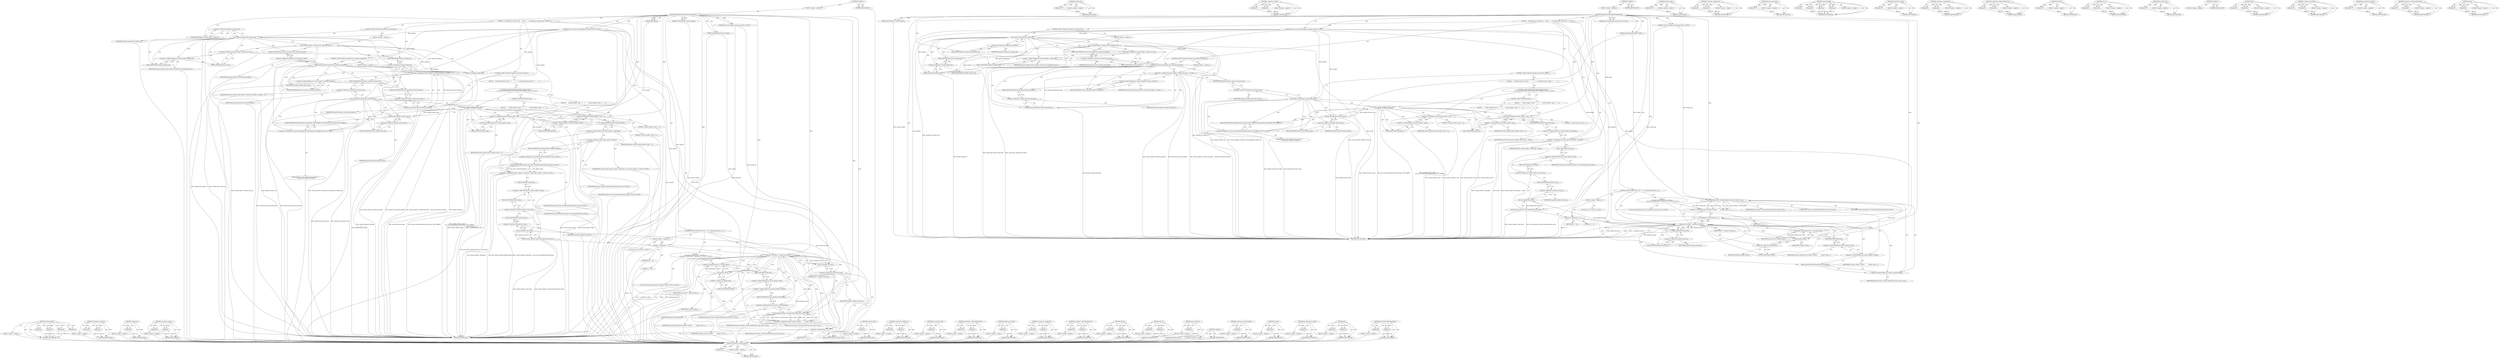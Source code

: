 digraph "base.Time.FromInternalValue" {
vulnerable_218 [label=<(METHOD,&lt;operator&gt;.postIncrement)>];
vulnerable_219 [label=<(PARAM,p1)>];
vulnerable_220 [label=<(BLOCK,&lt;empty&gt;,&lt;empty&gt;)>];
vulnerable_221 [label=<(METHOD_RETURN,ANY)>];
vulnerable_174 [label=<(METHOD,window_id)>];
vulnerable_175 [label=<(PARAM,p1)>];
vulnerable_176 [label=<(BLOCK,&lt;empty&gt;,&lt;empty&gt;)>];
vulnerable_177 [label=<(METHOD_RETURN,ANY)>];
vulnerable_195 [label=<(METHOD,&lt;operator&gt;.equals)>];
vulnerable_196 [label=<(PARAM,p1)>];
vulnerable_197 [label=<(PARAM,p2)>];
vulnerable_198 [label=<(BLOCK,&lt;empty&gt;,&lt;empty&gt;)>];
vulnerable_199 [label=<(METHOD_RETURN,ANY)>];
vulnerable_6 [label=<(METHOD,&lt;global&gt;)<SUB>1</SUB>>];
vulnerable_7 [label=<(BLOCK,&lt;empty&gt;,&lt;empty&gt;)<SUB>1</SUB>>];
vulnerable_8 [label=<(METHOD,PopulateSessionWindowFromSpecifics)<SUB>1</SUB>>];
vulnerable_9 [label="<(PARAM,const std::string&amp; session_tag)<SUB>2</SUB>>"];
vulnerable_10 [label="<(PARAM,const sync_pb::SessionWindow&amp; specifics)<SUB>3</SUB>>"];
vulnerable_11 [label="<(PARAM,const base::Time&amp; mtime)<SUB>4</SUB>>"];
vulnerable_12 [label=<(PARAM,SessionWindow* session_window)<SUB>5</SUB>>];
vulnerable_13 [label=<(PARAM,SyncedSessionTracker* tracker)<SUB>6</SUB>>];
vulnerable_14 [label=<(BLOCK,{
   if (specifics.has_window_id())
    session...,{
   if (specifics.has_window_id())
    session...)<SUB>6</SUB>>];
vulnerable_15 [label=<(CONTROL_STRUCTURE,IF,if (specifics.has_window_id()))<SUB>7</SUB>>];
vulnerable_16 [label=<(has_window_id,specifics.has_window_id())<SUB>7</SUB>>];
vulnerable_17 [label=<(&lt;operator&gt;.fieldAccess,specifics.has_window_id)<SUB>7</SUB>>];
vulnerable_18 [label=<(IDENTIFIER,specifics,specifics.has_window_id())<SUB>7</SUB>>];
vulnerable_19 [label=<(FIELD_IDENTIFIER,has_window_id,has_window_id)<SUB>7</SUB>>];
vulnerable_20 [label=<(BLOCK,&lt;empty&gt;,&lt;empty&gt;)<SUB>8</SUB>>];
vulnerable_21 [label=<(set_id,session_window-&gt;window_id.set_id(specifics.wind...)<SUB>8</SUB>>];
vulnerable_22 [label=<(&lt;operator&gt;.fieldAccess,session_window-&gt;window_id.set_id)<SUB>8</SUB>>];
vulnerable_23 [label=<(&lt;operator&gt;.indirectFieldAccess,session_window-&gt;window_id)<SUB>8</SUB>>];
vulnerable_24 [label=<(IDENTIFIER,session_window,session_window-&gt;window_id.set_id(specifics.wind...)<SUB>8</SUB>>];
vulnerable_25 [label=<(FIELD_IDENTIFIER,window_id,window_id)<SUB>8</SUB>>];
vulnerable_26 [label=<(FIELD_IDENTIFIER,set_id,set_id)<SUB>8</SUB>>];
vulnerable_27 [label=<(window_id,specifics.window_id())<SUB>8</SUB>>];
vulnerable_28 [label=<(&lt;operator&gt;.fieldAccess,specifics.window_id)<SUB>8</SUB>>];
vulnerable_29 [label=<(IDENTIFIER,specifics,specifics.window_id())<SUB>8</SUB>>];
vulnerable_30 [label=<(FIELD_IDENTIFIER,window_id,window_id)<SUB>8</SUB>>];
vulnerable_31 [label=<(CONTROL_STRUCTURE,IF,if (specifics.has_selected_tab_index()))<SUB>9</SUB>>];
vulnerable_32 [label=<(has_selected_tab_index,specifics.has_selected_tab_index())<SUB>9</SUB>>];
vulnerable_33 [label=<(&lt;operator&gt;.fieldAccess,specifics.has_selected_tab_index)<SUB>9</SUB>>];
vulnerable_34 [label=<(IDENTIFIER,specifics,specifics.has_selected_tab_index())<SUB>9</SUB>>];
vulnerable_35 [label=<(FIELD_IDENTIFIER,has_selected_tab_index,has_selected_tab_index)<SUB>9</SUB>>];
vulnerable_36 [label=<(BLOCK,&lt;empty&gt;,&lt;empty&gt;)<SUB>10</SUB>>];
vulnerable_37 [label=<(&lt;operator&gt;.assignment,session_window-&gt;selected_tab_index = specifics....)<SUB>10</SUB>>];
vulnerable_38 [label=<(&lt;operator&gt;.indirectFieldAccess,session_window-&gt;selected_tab_index)<SUB>10</SUB>>];
vulnerable_39 [label=<(IDENTIFIER,session_window,session_window-&gt;selected_tab_index = specifics....)<SUB>10</SUB>>];
vulnerable_40 [label=<(FIELD_IDENTIFIER,selected_tab_index,selected_tab_index)<SUB>10</SUB>>];
vulnerable_41 [label=<(selected_tab_index,specifics.selected_tab_index())<SUB>10</SUB>>];
vulnerable_42 [label=<(&lt;operator&gt;.fieldAccess,specifics.selected_tab_index)<SUB>10</SUB>>];
vulnerable_43 [label=<(IDENTIFIER,specifics,specifics.selected_tab_index())<SUB>10</SUB>>];
vulnerable_44 [label=<(FIELD_IDENTIFIER,selected_tab_index,selected_tab_index)<SUB>10</SUB>>];
vulnerable_45 [label=<(CONTROL_STRUCTURE,IF,if (specifics.has_browser_type()))<SUB>11</SUB>>];
vulnerable_46 [label=<(has_browser_type,specifics.has_browser_type())<SUB>11</SUB>>];
vulnerable_47 [label=<(&lt;operator&gt;.fieldAccess,specifics.has_browser_type)<SUB>11</SUB>>];
vulnerable_48 [label=<(IDENTIFIER,specifics,specifics.has_browser_type())<SUB>11</SUB>>];
vulnerable_49 [label=<(FIELD_IDENTIFIER,has_browser_type,has_browser_type)<SUB>11</SUB>>];
vulnerable_50 [label=<(BLOCK,{
    if (specifics.browser_type() ==
        s...,{
    if (specifics.browser_type() ==
        s...)<SUB>11</SUB>>];
vulnerable_51 [label="<(CONTROL_STRUCTURE,IF,if (specifics.browser_type() ==
        sync_pb::SessionWindow_BrowserType_TYPE_TABBED))<SUB>12</SUB>>"];
vulnerable_52 [label="<(&lt;operator&gt;.equals,specifics.browser_type() ==
        sync_pb::Se...)<SUB>12</SUB>>"];
vulnerable_53 [label=<(browser_type,specifics.browser_type())<SUB>12</SUB>>];
vulnerable_54 [label=<(&lt;operator&gt;.fieldAccess,specifics.browser_type)<SUB>12</SUB>>];
vulnerable_55 [label=<(IDENTIFIER,specifics,specifics.browser_type())<SUB>12</SUB>>];
vulnerable_56 [label=<(FIELD_IDENTIFIER,browser_type,browser_type)<SUB>12</SUB>>];
vulnerable_57 [label="<(&lt;operator&gt;.fieldAccess,sync_pb::SessionWindow_BrowserType_TYPE_TABBED)<SUB>13</SUB>>"];
vulnerable_58 [label="<(IDENTIFIER,sync_pb,specifics.browser_type() ==
        sync_pb::Se...)<SUB>13</SUB>>"];
vulnerable_59 [label=<(FIELD_IDENTIFIER,SessionWindow_BrowserType_TYPE_TABBED,SessionWindow_BrowserType_TYPE_TABBED)<SUB>13</SUB>>];
vulnerable_60 [label=<(BLOCK,{
      session_window-&gt;type = 1;
    },{
      session_window-&gt;type = 1;
    })<SUB>13</SUB>>];
vulnerable_61 [label=<(&lt;operator&gt;.assignment,session_window-&gt;type = 1)<SUB>14</SUB>>];
vulnerable_62 [label=<(&lt;operator&gt;.indirectFieldAccess,session_window-&gt;type)<SUB>14</SUB>>];
vulnerable_63 [label=<(IDENTIFIER,session_window,session_window-&gt;type = 1)<SUB>14</SUB>>];
vulnerable_64 [label=<(FIELD_IDENTIFIER,type,type)<SUB>14</SUB>>];
vulnerable_65 [label=<(LITERAL,1,session_window-&gt;type = 1)<SUB>14</SUB>>];
vulnerable_66 [label=<(CONTROL_STRUCTURE,ELSE,else)<SUB>15</SUB>>];
vulnerable_67 [label=<(BLOCK,{
       session_window-&gt;type = 2;
     },{
       session_window-&gt;type = 2;
     })<SUB>15</SUB>>];
vulnerable_68 [label=<(&lt;operator&gt;.assignment,session_window-&gt;type = 2)<SUB>16</SUB>>];
vulnerable_69 [label=<(&lt;operator&gt;.indirectFieldAccess,session_window-&gt;type)<SUB>16</SUB>>];
vulnerable_70 [label=<(IDENTIFIER,session_window,session_window-&gt;type = 2)<SUB>16</SUB>>];
vulnerable_71 [label=<(FIELD_IDENTIFIER,type,type)<SUB>16</SUB>>];
vulnerable_72 [label=<(LITERAL,2,session_window-&gt;type = 2)<SUB>16</SUB>>];
vulnerable_73 [label=<(&lt;operator&gt;.assignment,session_window-&gt;timestamp = mtime)<SUB>19</SUB>>];
vulnerable_74 [label=<(&lt;operator&gt;.indirectFieldAccess,session_window-&gt;timestamp)<SUB>19</SUB>>];
vulnerable_75 [label=<(IDENTIFIER,session_window,session_window-&gt;timestamp = mtime)<SUB>19</SUB>>];
vulnerable_76 [label=<(FIELD_IDENTIFIER,timestamp,timestamp)<SUB>19</SUB>>];
vulnerable_77 [label=<(IDENTIFIER,mtime,session_window-&gt;timestamp = mtime)<SUB>19</SUB>>];
vulnerable_78 [label=<(resize,session_window-&gt;tabs.resize(specifics.tab_size()))<SUB>20</SUB>>];
vulnerable_79 [label=<(&lt;operator&gt;.fieldAccess,session_window-&gt;tabs.resize)<SUB>20</SUB>>];
vulnerable_80 [label=<(&lt;operator&gt;.indirectFieldAccess,session_window-&gt;tabs)<SUB>20</SUB>>];
vulnerable_81 [label=<(IDENTIFIER,session_window,session_window-&gt;tabs.resize(specifics.tab_size()))<SUB>20</SUB>>];
vulnerable_82 [label=<(FIELD_IDENTIFIER,tabs,tabs)<SUB>20</SUB>>];
vulnerable_83 [label=<(FIELD_IDENTIFIER,resize,resize)<SUB>20</SUB>>];
vulnerable_84 [label=<(tab_size,specifics.tab_size())<SUB>20</SUB>>];
vulnerable_85 [label=<(&lt;operator&gt;.fieldAccess,specifics.tab_size)<SUB>20</SUB>>];
vulnerable_86 [label=<(IDENTIFIER,specifics,specifics.tab_size())<SUB>20</SUB>>];
vulnerable_87 [label=<(FIELD_IDENTIFIER,tab_size,tab_size)<SUB>20</SUB>>];
vulnerable_88 [label=<(CONTROL_STRUCTURE,FOR,for (int i = 0;i &lt; specifics.tab_size();i++))<SUB>21</SUB>>];
vulnerable_89 [label=<(BLOCK,&lt;empty&gt;,&lt;empty&gt;)<SUB>21</SUB>>];
vulnerable_90 [label="<(LOCAL,int i: int)<SUB>21</SUB>>"];
vulnerable_91 [label=<(&lt;operator&gt;.assignment,i = 0)<SUB>21</SUB>>];
vulnerable_92 [label=<(IDENTIFIER,i,i = 0)<SUB>21</SUB>>];
vulnerable_93 [label=<(LITERAL,0,i = 0)<SUB>21</SUB>>];
vulnerable_94 [label=<(&lt;operator&gt;.lessThan,i &lt; specifics.tab_size())<SUB>21</SUB>>];
vulnerable_95 [label=<(IDENTIFIER,i,i &lt; specifics.tab_size())<SUB>21</SUB>>];
vulnerable_96 [label=<(tab_size,specifics.tab_size())<SUB>21</SUB>>];
vulnerable_97 [label=<(&lt;operator&gt;.fieldAccess,specifics.tab_size)<SUB>21</SUB>>];
vulnerable_98 [label=<(IDENTIFIER,specifics,specifics.tab_size())<SUB>21</SUB>>];
vulnerable_99 [label=<(FIELD_IDENTIFIER,tab_size,tab_size)<SUB>21</SUB>>];
vulnerable_100 [label=<(&lt;operator&gt;.postIncrement,i++)<SUB>21</SUB>>];
vulnerable_101 [label=<(IDENTIFIER,i,i++)<SUB>21</SUB>>];
vulnerable_102 [label="<(BLOCK,{
     SessionID::id_type tab_id = specifics.ta...,{
     SessionID::id_type tab_id = specifics.ta...)<SUB>21</SUB>>"];
vulnerable_103 [label="<(LOCAL,SessionID.id_type tab_id: SessionID.id_type)<SUB>22</SUB>>"];
vulnerable_104 [label=<(&lt;operator&gt;.assignment,tab_id = specifics.tab(i))<SUB>22</SUB>>];
vulnerable_105 [label=<(IDENTIFIER,tab_id,tab_id = specifics.tab(i))<SUB>22</SUB>>];
vulnerable_106 [label=<(tab,specifics.tab(i))<SUB>22</SUB>>];
vulnerable_107 [label=<(&lt;operator&gt;.fieldAccess,specifics.tab)<SUB>22</SUB>>];
vulnerable_108 [label=<(IDENTIFIER,specifics,specifics.tab(i))<SUB>22</SUB>>];
vulnerable_109 [label=<(FIELD_IDENTIFIER,tab,tab)<SUB>22</SUB>>];
vulnerable_110 [label=<(IDENTIFIER,i,specifics.tab(i))<SUB>22</SUB>>];
vulnerable_111 [label=<(&lt;operator&gt;.assignment,session_window-&gt;tabs[i] =
        tracker-&gt;GetS...)<SUB>23</SUB>>];
vulnerable_112 [label=<(&lt;operator&gt;.indirectIndexAccess,session_window-&gt;tabs[i])<SUB>23</SUB>>];
vulnerable_113 [label=<(&lt;operator&gt;.indirectFieldAccess,session_window-&gt;tabs)<SUB>23</SUB>>];
vulnerable_114 [label=<(IDENTIFIER,session_window,session_window-&gt;tabs[i] =
        tracker-&gt;GetS...)<SUB>23</SUB>>];
vulnerable_115 [label=<(FIELD_IDENTIFIER,tabs,tabs)<SUB>23</SUB>>];
vulnerable_116 [label=<(IDENTIFIER,i,session_window-&gt;tabs[i] =
        tracker-&gt;GetS...)<SUB>23</SUB>>];
vulnerable_117 [label=<(GetSessionTab,tracker-&gt;GetSessionTab(session_tag, tab_id, true))<SUB>24</SUB>>];
vulnerable_118 [label=<(&lt;operator&gt;.indirectFieldAccess,tracker-&gt;GetSessionTab)<SUB>24</SUB>>];
vulnerable_119 [label=<(IDENTIFIER,tracker,tracker-&gt;GetSessionTab(session_tag, tab_id, true))<SUB>24</SUB>>];
vulnerable_120 [label=<(FIELD_IDENTIFIER,GetSessionTab,GetSessionTab)<SUB>24</SUB>>];
vulnerable_121 [label=<(IDENTIFIER,session_tag,tracker-&gt;GetSessionTab(session_tag, tab_id, true))<SUB>24</SUB>>];
vulnerable_122 [label=<(IDENTIFIER,tab_id,tracker-&gt;GetSessionTab(session_tag, tab_id, true))<SUB>24</SUB>>];
vulnerable_123 [label=<(LITERAL,true,tracker-&gt;GetSessionTab(session_tag, tab_id, true))<SUB>24</SUB>>];
vulnerable_124 [label=<(METHOD_RETURN,void)<SUB>1</SUB>>];
vulnerable_126 [label=<(METHOD_RETURN,ANY)<SUB>1</SUB>>];
vulnerable_200 [label=<(METHOD,browser_type)>];
vulnerable_201 [label=<(PARAM,p1)>];
vulnerable_202 [label=<(BLOCK,&lt;empty&gt;,&lt;empty&gt;)>];
vulnerable_203 [label=<(METHOD_RETURN,ANY)>];
vulnerable_159 [label=<(METHOD,&lt;operator&gt;.fieldAccess)>];
vulnerable_160 [label=<(PARAM,p1)>];
vulnerable_161 [label=<(PARAM,p2)>];
vulnerable_162 [label=<(BLOCK,&lt;empty&gt;,&lt;empty&gt;)>];
vulnerable_163 [label=<(METHOD_RETURN,ANY)>];
vulnerable_191 [label=<(METHOD,has_browser_type)>];
vulnerable_192 [label=<(PARAM,p1)>];
vulnerable_193 [label=<(BLOCK,&lt;empty&gt;,&lt;empty&gt;)>];
vulnerable_194 [label=<(METHOD_RETURN,ANY)>];
vulnerable_232 [label=<(METHOD,GetSessionTab)>];
vulnerable_233 [label=<(PARAM,p1)>];
vulnerable_234 [label=<(PARAM,p2)>];
vulnerable_235 [label=<(PARAM,p3)>];
vulnerable_236 [label=<(PARAM,p4)>];
vulnerable_237 [label=<(BLOCK,&lt;empty&gt;,&lt;empty&gt;)>];
vulnerable_238 [label=<(METHOD_RETURN,ANY)>];
vulnerable_187 [label=<(METHOD,selected_tab_index)>];
vulnerable_188 [label=<(PARAM,p1)>];
vulnerable_189 [label=<(BLOCK,&lt;empty&gt;,&lt;empty&gt;)>];
vulnerable_190 [label=<(METHOD_RETURN,ANY)>];
vulnerable_182 [label=<(METHOD,&lt;operator&gt;.assignment)>];
vulnerable_183 [label=<(PARAM,p1)>];
vulnerable_184 [label=<(PARAM,p2)>];
vulnerable_185 [label=<(BLOCK,&lt;empty&gt;,&lt;empty&gt;)>];
vulnerable_186 [label=<(METHOD_RETURN,ANY)>];
vulnerable_169 [label=<(METHOD,&lt;operator&gt;.indirectFieldAccess)>];
vulnerable_170 [label=<(PARAM,p1)>];
vulnerable_171 [label=<(PARAM,p2)>];
vulnerable_172 [label=<(BLOCK,&lt;empty&gt;,&lt;empty&gt;)>];
vulnerable_173 [label=<(METHOD_RETURN,ANY)>];
vulnerable_209 [label=<(METHOD,tab_size)>];
vulnerable_210 [label=<(PARAM,p1)>];
vulnerable_211 [label=<(BLOCK,&lt;empty&gt;,&lt;empty&gt;)>];
vulnerable_212 [label=<(METHOD_RETURN,ANY)>];
vulnerable_164 [label=<(METHOD,set_id)>];
vulnerable_165 [label=<(PARAM,p1)>];
vulnerable_166 [label=<(PARAM,p2)>];
vulnerable_167 [label=<(BLOCK,&lt;empty&gt;,&lt;empty&gt;)>];
vulnerable_168 [label=<(METHOD_RETURN,ANY)>];
vulnerable_155 [label=<(METHOD,has_window_id)>];
vulnerable_156 [label=<(PARAM,p1)>];
vulnerable_157 [label=<(BLOCK,&lt;empty&gt;,&lt;empty&gt;)>];
vulnerable_158 [label=<(METHOD_RETURN,ANY)>];
vulnerable_149 [label=<(METHOD,&lt;global&gt;)<SUB>1</SUB>>];
vulnerable_150 [label=<(BLOCK,&lt;empty&gt;,&lt;empty&gt;)>];
vulnerable_151 [label=<(METHOD_RETURN,ANY)>];
vulnerable_222 [label=<(METHOD,tab)>];
vulnerable_223 [label=<(PARAM,p1)>];
vulnerable_224 [label=<(PARAM,p2)>];
vulnerable_225 [label=<(BLOCK,&lt;empty&gt;,&lt;empty&gt;)>];
vulnerable_226 [label=<(METHOD_RETURN,ANY)>];
vulnerable_213 [label=<(METHOD,&lt;operator&gt;.lessThan)>];
vulnerable_214 [label=<(PARAM,p1)>];
vulnerable_215 [label=<(PARAM,p2)>];
vulnerable_216 [label=<(BLOCK,&lt;empty&gt;,&lt;empty&gt;)>];
vulnerable_217 [label=<(METHOD_RETURN,ANY)>];
vulnerable_178 [label=<(METHOD,has_selected_tab_index)>];
vulnerable_179 [label=<(PARAM,p1)>];
vulnerable_180 [label=<(BLOCK,&lt;empty&gt;,&lt;empty&gt;)>];
vulnerable_181 [label=<(METHOD_RETURN,ANY)>];
vulnerable_227 [label=<(METHOD,&lt;operator&gt;.indirectIndexAccess)>];
vulnerable_228 [label=<(PARAM,p1)>];
vulnerable_229 [label=<(PARAM,p2)>];
vulnerable_230 [label=<(BLOCK,&lt;empty&gt;,&lt;empty&gt;)>];
vulnerable_231 [label=<(METHOD_RETURN,ANY)>];
vulnerable_204 [label=<(METHOD,resize)>];
vulnerable_205 [label=<(PARAM,p1)>];
vulnerable_206 [label=<(PARAM,p2)>];
vulnerable_207 [label=<(BLOCK,&lt;empty&gt;,&lt;empty&gt;)>];
vulnerable_208 [label=<(METHOD_RETURN,ANY)>];
fixed_245 [label=<(METHOD,GetSessionTab)>];
fixed_246 [label=<(PARAM,p1)>];
fixed_247 [label=<(PARAM,p2)>];
fixed_248 [label=<(PARAM,p3)>];
fixed_249 [label=<(PARAM,p4)>];
fixed_250 [label=<(BLOCK,&lt;empty&gt;,&lt;empty&gt;)>];
fixed_251 [label=<(METHOD_RETURN,ANY)>];
fixed_226 [label=<(METHOD,&lt;operator&gt;.lessThan)>];
fixed_227 [label=<(PARAM,p1)>];
fixed_228 [label=<(PARAM,p2)>];
fixed_229 [label=<(BLOCK,&lt;empty&gt;,&lt;empty&gt;)>];
fixed_230 [label=<(METHOD_RETURN,ANY)>];
fixed_182 [label=<(METHOD,window_id)>];
fixed_183 [label=<(PARAM,p1)>];
fixed_184 [label=<(BLOCK,&lt;empty&gt;,&lt;empty&gt;)>];
fixed_185 [label=<(METHOD_RETURN,ANY)>];
fixed_203 [label=<(METHOD,&lt;operator&gt;.equals)>];
fixed_204 [label=<(PARAM,p1)>];
fixed_205 [label=<(PARAM,p2)>];
fixed_206 [label=<(BLOCK,&lt;empty&gt;,&lt;empty&gt;)>];
fixed_207 [label=<(METHOD_RETURN,ANY)>];
fixed_6 [label=<(METHOD,&lt;global&gt;)<SUB>1</SUB>>];
fixed_7 [label=<(BLOCK,&lt;empty&gt;,&lt;empty&gt;)<SUB>1</SUB>>];
fixed_8 [label=<(METHOD,PopulateSessionWindowFromSpecifics)<SUB>1</SUB>>];
fixed_9 [label="<(PARAM,const std::string&amp; session_tag)<SUB>2</SUB>>"];
fixed_10 [label="<(PARAM,const sync_pb::SessionWindow&amp; specifics)<SUB>3</SUB>>"];
fixed_11 [label=<(PARAM,int64 mtime)<SUB>4</SUB>>];
fixed_12 [label=<(PARAM,SessionWindow* session_window)<SUB>5</SUB>>];
fixed_13 [label=<(PARAM,SyncedSessionTracker* tracker)<SUB>6</SUB>>];
fixed_14 [label=<(BLOCK,{
   if (specifics.has_window_id())
    session...,{
   if (specifics.has_window_id())
    session...)<SUB>6</SUB>>];
fixed_15 [label=<(CONTROL_STRUCTURE,IF,if (specifics.has_window_id()))<SUB>7</SUB>>];
fixed_16 [label=<(has_window_id,specifics.has_window_id())<SUB>7</SUB>>];
fixed_17 [label=<(&lt;operator&gt;.fieldAccess,specifics.has_window_id)<SUB>7</SUB>>];
fixed_18 [label=<(IDENTIFIER,specifics,specifics.has_window_id())<SUB>7</SUB>>];
fixed_19 [label=<(FIELD_IDENTIFIER,has_window_id,has_window_id)<SUB>7</SUB>>];
fixed_20 [label=<(BLOCK,&lt;empty&gt;,&lt;empty&gt;)<SUB>8</SUB>>];
fixed_21 [label=<(set_id,session_window-&gt;window_id.set_id(specifics.wind...)<SUB>8</SUB>>];
fixed_22 [label=<(&lt;operator&gt;.fieldAccess,session_window-&gt;window_id.set_id)<SUB>8</SUB>>];
fixed_23 [label=<(&lt;operator&gt;.indirectFieldAccess,session_window-&gt;window_id)<SUB>8</SUB>>];
fixed_24 [label=<(IDENTIFIER,session_window,session_window-&gt;window_id.set_id(specifics.wind...)<SUB>8</SUB>>];
fixed_25 [label=<(FIELD_IDENTIFIER,window_id,window_id)<SUB>8</SUB>>];
fixed_26 [label=<(FIELD_IDENTIFIER,set_id,set_id)<SUB>8</SUB>>];
fixed_27 [label=<(window_id,specifics.window_id())<SUB>8</SUB>>];
fixed_28 [label=<(&lt;operator&gt;.fieldAccess,specifics.window_id)<SUB>8</SUB>>];
fixed_29 [label=<(IDENTIFIER,specifics,specifics.window_id())<SUB>8</SUB>>];
fixed_30 [label=<(FIELD_IDENTIFIER,window_id,window_id)<SUB>8</SUB>>];
fixed_31 [label=<(CONTROL_STRUCTURE,IF,if (specifics.has_selected_tab_index()))<SUB>9</SUB>>];
fixed_32 [label=<(has_selected_tab_index,specifics.has_selected_tab_index())<SUB>9</SUB>>];
fixed_33 [label=<(&lt;operator&gt;.fieldAccess,specifics.has_selected_tab_index)<SUB>9</SUB>>];
fixed_34 [label=<(IDENTIFIER,specifics,specifics.has_selected_tab_index())<SUB>9</SUB>>];
fixed_35 [label=<(FIELD_IDENTIFIER,has_selected_tab_index,has_selected_tab_index)<SUB>9</SUB>>];
fixed_36 [label=<(BLOCK,&lt;empty&gt;,&lt;empty&gt;)<SUB>10</SUB>>];
fixed_37 [label=<(&lt;operator&gt;.assignment,session_window-&gt;selected_tab_index = specifics....)<SUB>10</SUB>>];
fixed_38 [label=<(&lt;operator&gt;.indirectFieldAccess,session_window-&gt;selected_tab_index)<SUB>10</SUB>>];
fixed_39 [label=<(IDENTIFIER,session_window,session_window-&gt;selected_tab_index = specifics....)<SUB>10</SUB>>];
fixed_40 [label=<(FIELD_IDENTIFIER,selected_tab_index,selected_tab_index)<SUB>10</SUB>>];
fixed_41 [label=<(selected_tab_index,specifics.selected_tab_index())<SUB>10</SUB>>];
fixed_42 [label=<(&lt;operator&gt;.fieldAccess,specifics.selected_tab_index)<SUB>10</SUB>>];
fixed_43 [label=<(IDENTIFIER,specifics,specifics.selected_tab_index())<SUB>10</SUB>>];
fixed_44 [label=<(FIELD_IDENTIFIER,selected_tab_index,selected_tab_index)<SUB>10</SUB>>];
fixed_45 [label=<(CONTROL_STRUCTURE,IF,if (specifics.has_browser_type()))<SUB>11</SUB>>];
fixed_46 [label=<(has_browser_type,specifics.has_browser_type())<SUB>11</SUB>>];
fixed_47 [label=<(&lt;operator&gt;.fieldAccess,specifics.has_browser_type)<SUB>11</SUB>>];
fixed_48 [label=<(IDENTIFIER,specifics,specifics.has_browser_type())<SUB>11</SUB>>];
fixed_49 [label=<(FIELD_IDENTIFIER,has_browser_type,has_browser_type)<SUB>11</SUB>>];
fixed_50 [label=<(BLOCK,{
    if (specifics.browser_type() ==
        s...,{
    if (specifics.browser_type() ==
        s...)<SUB>11</SUB>>];
fixed_51 [label="<(CONTROL_STRUCTURE,IF,if (specifics.browser_type() ==
        sync_pb::SessionWindow_BrowserType_TYPE_TABBED))<SUB>12</SUB>>"];
fixed_52 [label="<(&lt;operator&gt;.equals,specifics.browser_type() ==
        sync_pb::Se...)<SUB>12</SUB>>"];
fixed_53 [label=<(browser_type,specifics.browser_type())<SUB>12</SUB>>];
fixed_54 [label=<(&lt;operator&gt;.fieldAccess,specifics.browser_type)<SUB>12</SUB>>];
fixed_55 [label=<(IDENTIFIER,specifics,specifics.browser_type())<SUB>12</SUB>>];
fixed_56 [label=<(FIELD_IDENTIFIER,browser_type,browser_type)<SUB>12</SUB>>];
fixed_57 [label="<(&lt;operator&gt;.fieldAccess,sync_pb::SessionWindow_BrowserType_TYPE_TABBED)<SUB>13</SUB>>"];
fixed_58 [label="<(IDENTIFIER,sync_pb,specifics.browser_type() ==
        sync_pb::Se...)<SUB>13</SUB>>"];
fixed_59 [label=<(FIELD_IDENTIFIER,SessionWindow_BrowserType_TYPE_TABBED,SessionWindow_BrowserType_TYPE_TABBED)<SUB>13</SUB>>];
fixed_60 [label=<(BLOCK,{
      session_window-&gt;type = 1;
    },{
      session_window-&gt;type = 1;
    })<SUB>13</SUB>>];
fixed_61 [label=<(&lt;operator&gt;.assignment,session_window-&gt;type = 1)<SUB>14</SUB>>];
fixed_62 [label=<(&lt;operator&gt;.indirectFieldAccess,session_window-&gt;type)<SUB>14</SUB>>];
fixed_63 [label=<(IDENTIFIER,session_window,session_window-&gt;type = 1)<SUB>14</SUB>>];
fixed_64 [label=<(FIELD_IDENTIFIER,type,type)<SUB>14</SUB>>];
fixed_65 [label=<(LITERAL,1,session_window-&gt;type = 1)<SUB>14</SUB>>];
fixed_66 [label=<(CONTROL_STRUCTURE,ELSE,else)<SUB>15</SUB>>];
fixed_67 [label=<(BLOCK,{
       session_window-&gt;type = 2;
     },{
       session_window-&gt;type = 2;
     })<SUB>15</SUB>>];
fixed_68 [label=<(&lt;operator&gt;.assignment,session_window-&gt;type = 2)<SUB>16</SUB>>];
fixed_69 [label=<(&lt;operator&gt;.indirectFieldAccess,session_window-&gt;type)<SUB>16</SUB>>];
fixed_70 [label=<(IDENTIFIER,session_window,session_window-&gt;type = 2)<SUB>16</SUB>>];
fixed_71 [label=<(FIELD_IDENTIFIER,type,type)<SUB>16</SUB>>];
fixed_72 [label=<(LITERAL,2,session_window-&gt;type = 2)<SUB>16</SUB>>];
fixed_73 [label="<(&lt;operator&gt;.assignment,session_window-&gt;timestamp = base::Time::FromInt...)<SUB>19</SUB>>"];
fixed_74 [label=<(&lt;operator&gt;.indirectFieldAccess,session_window-&gt;timestamp)<SUB>19</SUB>>];
fixed_75 [label="<(IDENTIFIER,session_window,session_window-&gt;timestamp = base::Time::FromInt...)<SUB>19</SUB>>"];
fixed_76 [label=<(FIELD_IDENTIFIER,timestamp,timestamp)<SUB>19</SUB>>];
fixed_77 [label="<(base.Time.FromInternalValue,base::Time::FromInternalValue(mtime))<SUB>19</SUB>>"];
fixed_78 [label="<(&lt;operator&gt;.fieldAccess,base::Time::FromInternalValue)<SUB>19</SUB>>"];
fixed_79 [label="<(&lt;operator&gt;.fieldAccess,base::Time)<SUB>19</SUB>>"];
fixed_80 [label="<(IDENTIFIER,base,base::Time::FromInternalValue(mtime))<SUB>19</SUB>>"];
fixed_81 [label="<(IDENTIFIER,Time,base::Time::FromInternalValue(mtime))<SUB>19</SUB>>"];
fixed_82 [label=<(FIELD_IDENTIFIER,FromInternalValue,FromInternalValue)<SUB>19</SUB>>];
fixed_83 [label="<(IDENTIFIER,mtime,base::Time::FromInternalValue(mtime))<SUB>19</SUB>>"];
fixed_84 [label=<(resize,session_window-&gt;tabs.resize(specifics.tab_size()))<SUB>20</SUB>>];
fixed_85 [label=<(&lt;operator&gt;.fieldAccess,session_window-&gt;tabs.resize)<SUB>20</SUB>>];
fixed_86 [label=<(&lt;operator&gt;.indirectFieldAccess,session_window-&gt;tabs)<SUB>20</SUB>>];
fixed_87 [label=<(IDENTIFIER,session_window,session_window-&gt;tabs.resize(specifics.tab_size()))<SUB>20</SUB>>];
fixed_88 [label=<(FIELD_IDENTIFIER,tabs,tabs)<SUB>20</SUB>>];
fixed_89 [label=<(FIELD_IDENTIFIER,resize,resize)<SUB>20</SUB>>];
fixed_90 [label=<(tab_size,specifics.tab_size())<SUB>20</SUB>>];
fixed_91 [label=<(&lt;operator&gt;.fieldAccess,specifics.tab_size)<SUB>20</SUB>>];
fixed_92 [label=<(IDENTIFIER,specifics,specifics.tab_size())<SUB>20</SUB>>];
fixed_93 [label=<(FIELD_IDENTIFIER,tab_size,tab_size)<SUB>20</SUB>>];
fixed_94 [label=<(CONTROL_STRUCTURE,FOR,for (int i = 0;i &lt; specifics.tab_size();i++))<SUB>21</SUB>>];
fixed_95 [label=<(BLOCK,&lt;empty&gt;,&lt;empty&gt;)<SUB>21</SUB>>];
fixed_96 [label="<(LOCAL,int i: int)<SUB>21</SUB>>"];
fixed_97 [label=<(&lt;operator&gt;.assignment,i = 0)<SUB>21</SUB>>];
fixed_98 [label=<(IDENTIFIER,i,i = 0)<SUB>21</SUB>>];
fixed_99 [label=<(LITERAL,0,i = 0)<SUB>21</SUB>>];
fixed_100 [label=<(&lt;operator&gt;.lessThan,i &lt; specifics.tab_size())<SUB>21</SUB>>];
fixed_101 [label=<(IDENTIFIER,i,i &lt; specifics.tab_size())<SUB>21</SUB>>];
fixed_102 [label=<(tab_size,specifics.tab_size())<SUB>21</SUB>>];
fixed_103 [label=<(&lt;operator&gt;.fieldAccess,specifics.tab_size)<SUB>21</SUB>>];
fixed_104 [label=<(IDENTIFIER,specifics,specifics.tab_size())<SUB>21</SUB>>];
fixed_105 [label=<(FIELD_IDENTIFIER,tab_size,tab_size)<SUB>21</SUB>>];
fixed_106 [label=<(&lt;operator&gt;.postIncrement,i++)<SUB>21</SUB>>];
fixed_107 [label=<(IDENTIFIER,i,i++)<SUB>21</SUB>>];
fixed_108 [label="<(BLOCK,{
     SessionID::id_type tab_id = specifics.ta...,{
     SessionID::id_type tab_id = specifics.ta...)<SUB>21</SUB>>"];
fixed_109 [label="<(LOCAL,SessionID.id_type tab_id: SessionID.id_type)<SUB>22</SUB>>"];
fixed_110 [label=<(&lt;operator&gt;.assignment,tab_id = specifics.tab(i))<SUB>22</SUB>>];
fixed_111 [label=<(IDENTIFIER,tab_id,tab_id = specifics.tab(i))<SUB>22</SUB>>];
fixed_112 [label=<(tab,specifics.tab(i))<SUB>22</SUB>>];
fixed_113 [label=<(&lt;operator&gt;.fieldAccess,specifics.tab)<SUB>22</SUB>>];
fixed_114 [label=<(IDENTIFIER,specifics,specifics.tab(i))<SUB>22</SUB>>];
fixed_115 [label=<(FIELD_IDENTIFIER,tab,tab)<SUB>22</SUB>>];
fixed_116 [label=<(IDENTIFIER,i,specifics.tab(i))<SUB>22</SUB>>];
fixed_117 [label=<(&lt;operator&gt;.assignment,session_window-&gt;tabs[i] =
        tracker-&gt;GetS...)<SUB>23</SUB>>];
fixed_118 [label=<(&lt;operator&gt;.indirectIndexAccess,session_window-&gt;tabs[i])<SUB>23</SUB>>];
fixed_119 [label=<(&lt;operator&gt;.indirectFieldAccess,session_window-&gt;tabs)<SUB>23</SUB>>];
fixed_120 [label=<(IDENTIFIER,session_window,session_window-&gt;tabs[i] =
        tracker-&gt;GetS...)<SUB>23</SUB>>];
fixed_121 [label=<(FIELD_IDENTIFIER,tabs,tabs)<SUB>23</SUB>>];
fixed_122 [label=<(IDENTIFIER,i,session_window-&gt;tabs[i] =
        tracker-&gt;GetS...)<SUB>23</SUB>>];
fixed_123 [label=<(GetSessionTab,tracker-&gt;GetSessionTab(session_tag, tab_id, true))<SUB>24</SUB>>];
fixed_124 [label=<(&lt;operator&gt;.indirectFieldAccess,tracker-&gt;GetSessionTab)<SUB>24</SUB>>];
fixed_125 [label=<(IDENTIFIER,tracker,tracker-&gt;GetSessionTab(session_tag, tab_id, true))<SUB>24</SUB>>];
fixed_126 [label=<(FIELD_IDENTIFIER,GetSessionTab,GetSessionTab)<SUB>24</SUB>>];
fixed_127 [label=<(IDENTIFIER,session_tag,tracker-&gt;GetSessionTab(session_tag, tab_id, true))<SUB>24</SUB>>];
fixed_128 [label=<(IDENTIFIER,tab_id,tracker-&gt;GetSessionTab(session_tag, tab_id, true))<SUB>24</SUB>>];
fixed_129 [label=<(LITERAL,true,tracker-&gt;GetSessionTab(session_tag, tab_id, true))<SUB>24</SUB>>];
fixed_130 [label=<(METHOD_RETURN,void)<SUB>1</SUB>>];
fixed_132 [label=<(METHOD_RETURN,ANY)<SUB>1</SUB>>];
fixed_208 [label=<(METHOD,browser_type)>];
fixed_209 [label=<(PARAM,p1)>];
fixed_210 [label=<(BLOCK,&lt;empty&gt;,&lt;empty&gt;)>];
fixed_211 [label=<(METHOD_RETURN,ANY)>];
fixed_167 [label=<(METHOD,&lt;operator&gt;.fieldAccess)>];
fixed_168 [label=<(PARAM,p1)>];
fixed_169 [label=<(PARAM,p2)>];
fixed_170 [label=<(BLOCK,&lt;empty&gt;,&lt;empty&gt;)>];
fixed_171 [label=<(METHOD_RETURN,ANY)>];
fixed_199 [label=<(METHOD,has_browser_type)>];
fixed_200 [label=<(PARAM,p1)>];
fixed_201 [label=<(BLOCK,&lt;empty&gt;,&lt;empty&gt;)>];
fixed_202 [label=<(METHOD_RETURN,ANY)>];
fixed_240 [label=<(METHOD,&lt;operator&gt;.indirectIndexAccess)>];
fixed_241 [label=<(PARAM,p1)>];
fixed_242 [label=<(PARAM,p2)>];
fixed_243 [label=<(BLOCK,&lt;empty&gt;,&lt;empty&gt;)>];
fixed_244 [label=<(METHOD_RETURN,ANY)>];
fixed_195 [label=<(METHOD,selected_tab_index)>];
fixed_196 [label=<(PARAM,p1)>];
fixed_197 [label=<(BLOCK,&lt;empty&gt;,&lt;empty&gt;)>];
fixed_198 [label=<(METHOD_RETURN,ANY)>];
fixed_190 [label=<(METHOD,&lt;operator&gt;.assignment)>];
fixed_191 [label=<(PARAM,p1)>];
fixed_192 [label=<(PARAM,p2)>];
fixed_193 [label=<(BLOCK,&lt;empty&gt;,&lt;empty&gt;)>];
fixed_194 [label=<(METHOD_RETURN,ANY)>];
fixed_177 [label=<(METHOD,&lt;operator&gt;.indirectFieldAccess)>];
fixed_178 [label=<(PARAM,p1)>];
fixed_179 [label=<(PARAM,p2)>];
fixed_180 [label=<(BLOCK,&lt;empty&gt;,&lt;empty&gt;)>];
fixed_181 [label=<(METHOD_RETURN,ANY)>];
fixed_217 [label=<(METHOD,resize)>];
fixed_218 [label=<(PARAM,p1)>];
fixed_219 [label=<(PARAM,p2)>];
fixed_220 [label=<(BLOCK,&lt;empty&gt;,&lt;empty&gt;)>];
fixed_221 [label=<(METHOD_RETURN,ANY)>];
fixed_172 [label=<(METHOD,set_id)>];
fixed_173 [label=<(PARAM,p1)>];
fixed_174 [label=<(PARAM,p2)>];
fixed_175 [label=<(BLOCK,&lt;empty&gt;,&lt;empty&gt;)>];
fixed_176 [label=<(METHOD_RETURN,ANY)>];
fixed_163 [label=<(METHOD,has_window_id)>];
fixed_164 [label=<(PARAM,p1)>];
fixed_165 [label=<(BLOCK,&lt;empty&gt;,&lt;empty&gt;)>];
fixed_166 [label=<(METHOD_RETURN,ANY)>];
fixed_157 [label=<(METHOD,&lt;global&gt;)<SUB>1</SUB>>];
fixed_158 [label=<(BLOCK,&lt;empty&gt;,&lt;empty&gt;)>];
fixed_159 [label=<(METHOD_RETURN,ANY)>];
fixed_231 [label=<(METHOD,&lt;operator&gt;.postIncrement)>];
fixed_232 [label=<(PARAM,p1)>];
fixed_233 [label=<(BLOCK,&lt;empty&gt;,&lt;empty&gt;)>];
fixed_234 [label=<(METHOD_RETURN,ANY)>];
fixed_222 [label=<(METHOD,tab_size)>];
fixed_223 [label=<(PARAM,p1)>];
fixed_224 [label=<(BLOCK,&lt;empty&gt;,&lt;empty&gt;)>];
fixed_225 [label=<(METHOD_RETURN,ANY)>];
fixed_186 [label=<(METHOD,has_selected_tab_index)>];
fixed_187 [label=<(PARAM,p1)>];
fixed_188 [label=<(BLOCK,&lt;empty&gt;,&lt;empty&gt;)>];
fixed_189 [label=<(METHOD_RETURN,ANY)>];
fixed_235 [label=<(METHOD,tab)>];
fixed_236 [label=<(PARAM,p1)>];
fixed_237 [label=<(PARAM,p2)>];
fixed_238 [label=<(BLOCK,&lt;empty&gt;,&lt;empty&gt;)>];
fixed_239 [label=<(METHOD_RETURN,ANY)>];
fixed_212 [label=<(METHOD,base.Time.FromInternalValue)>];
fixed_213 [label=<(PARAM,p1)>];
fixed_214 [label=<(PARAM,p2)>];
fixed_215 [label=<(BLOCK,&lt;empty&gt;,&lt;empty&gt;)>];
fixed_216 [label=<(METHOD_RETURN,ANY)>];
vulnerable_218 -> vulnerable_219  [key=0, label="AST: "];
vulnerable_218 -> vulnerable_219  [key=1, label="DDG: "];
vulnerable_218 -> vulnerable_220  [key=0, label="AST: "];
vulnerable_218 -> vulnerable_221  [key=0, label="AST: "];
vulnerable_218 -> vulnerable_221  [key=1, label="CFG: "];
vulnerable_219 -> vulnerable_221  [key=0, label="DDG: p1"];
vulnerable_174 -> vulnerable_175  [key=0, label="AST: "];
vulnerable_174 -> vulnerable_175  [key=1, label="DDG: "];
vulnerable_174 -> vulnerable_176  [key=0, label="AST: "];
vulnerable_174 -> vulnerable_177  [key=0, label="AST: "];
vulnerable_174 -> vulnerable_177  [key=1, label="CFG: "];
vulnerable_175 -> vulnerable_177  [key=0, label="DDG: p1"];
vulnerable_195 -> vulnerable_196  [key=0, label="AST: "];
vulnerable_195 -> vulnerable_196  [key=1, label="DDG: "];
vulnerable_195 -> vulnerable_198  [key=0, label="AST: "];
vulnerable_195 -> vulnerable_197  [key=0, label="AST: "];
vulnerable_195 -> vulnerable_197  [key=1, label="DDG: "];
vulnerable_195 -> vulnerable_199  [key=0, label="AST: "];
vulnerable_195 -> vulnerable_199  [key=1, label="CFG: "];
vulnerable_196 -> vulnerable_199  [key=0, label="DDG: p1"];
vulnerable_197 -> vulnerable_199  [key=0, label="DDG: p2"];
vulnerable_6 -> vulnerable_7  [key=0, label="AST: "];
vulnerable_6 -> vulnerable_126  [key=0, label="AST: "];
vulnerable_6 -> vulnerable_126  [key=1, label="CFG: "];
vulnerable_7 -> vulnerable_8  [key=0, label="AST: "];
vulnerable_8 -> vulnerable_9  [key=0, label="AST: "];
vulnerable_8 -> vulnerable_9  [key=1, label="DDG: "];
vulnerable_8 -> vulnerable_10  [key=0, label="AST: "];
vulnerable_8 -> vulnerable_10  [key=1, label="DDG: "];
vulnerable_8 -> vulnerable_11  [key=0, label="AST: "];
vulnerable_8 -> vulnerable_11  [key=1, label="DDG: "];
vulnerable_8 -> vulnerable_12  [key=0, label="AST: "];
vulnerable_8 -> vulnerable_12  [key=1, label="DDG: "];
vulnerable_8 -> vulnerable_13  [key=0, label="AST: "];
vulnerable_8 -> vulnerable_13  [key=1, label="DDG: "];
vulnerable_8 -> vulnerable_14  [key=0, label="AST: "];
vulnerable_8 -> vulnerable_124  [key=0, label="AST: "];
vulnerable_8 -> vulnerable_19  [key=0, label="CFG: "];
vulnerable_8 -> vulnerable_73  [key=0, label="DDG: "];
vulnerable_8 -> vulnerable_91  [key=0, label="DDG: "];
vulnerable_8 -> vulnerable_94  [key=0, label="DDG: "];
vulnerable_8 -> vulnerable_100  [key=0, label="DDG: "];
vulnerable_8 -> vulnerable_61  [key=0, label="DDG: "];
vulnerable_8 -> vulnerable_106  [key=0, label="DDG: "];
vulnerable_8 -> vulnerable_117  [key=0, label="DDG: "];
vulnerable_8 -> vulnerable_68  [key=0, label="DDG: "];
vulnerable_9 -> vulnerable_124  [key=0, label="DDG: session_tag"];
vulnerable_9 -> vulnerable_117  [key=0, label="DDG: session_tag"];
vulnerable_10 -> vulnerable_124  [key=0, label="DDG: specifics"];
vulnerable_10 -> vulnerable_16  [key=0, label="DDG: specifics"];
vulnerable_10 -> vulnerable_32  [key=0, label="DDG: specifics"];
vulnerable_10 -> vulnerable_46  [key=0, label="DDG: specifics"];
vulnerable_10 -> vulnerable_84  [key=0, label="DDG: specifics"];
vulnerable_10 -> vulnerable_96  [key=0, label="DDG: specifics"];
vulnerable_10 -> vulnerable_27  [key=0, label="DDG: specifics"];
vulnerable_10 -> vulnerable_41  [key=0, label="DDG: specifics"];
vulnerable_10 -> vulnerable_106  [key=0, label="DDG: specifics"];
vulnerable_10 -> vulnerable_53  [key=0, label="DDG: specifics"];
vulnerable_11 -> vulnerable_73  [key=0, label="DDG: mtime"];
vulnerable_12 -> vulnerable_124  [key=0, label="DDG: session_window"];
vulnerable_13 -> vulnerable_124  [key=0, label="DDG: tracker"];
vulnerable_13 -> vulnerable_117  [key=0, label="DDG: tracker"];
vulnerable_14 -> vulnerable_15  [key=0, label="AST: "];
vulnerable_14 -> vulnerable_31  [key=0, label="AST: "];
vulnerable_14 -> vulnerable_45  [key=0, label="AST: "];
vulnerable_14 -> vulnerable_73  [key=0, label="AST: "];
vulnerable_14 -> vulnerable_78  [key=0, label="AST: "];
vulnerable_14 -> vulnerable_88  [key=0, label="AST: "];
vulnerable_15 -> vulnerable_16  [key=0, label="AST: "];
vulnerable_15 -> vulnerable_20  [key=0, label="AST: "];
vulnerable_16 -> vulnerable_17  [key=0, label="AST: "];
vulnerable_16 -> vulnerable_25  [key=0, label="CFG: "];
vulnerable_16 -> vulnerable_25  [key=1, label="CDG: "];
vulnerable_16 -> vulnerable_35  [key=0, label="CFG: "];
vulnerable_16 -> vulnerable_124  [key=0, label="DDG: specifics.has_window_id"];
vulnerable_16 -> vulnerable_124  [key=1, label="DDG: specifics.has_window_id()"];
vulnerable_16 -> vulnerable_30  [key=0, label="CDG: "];
vulnerable_16 -> vulnerable_21  [key=0, label="CDG: "];
vulnerable_16 -> vulnerable_26  [key=0, label="CDG: "];
vulnerable_16 -> vulnerable_28  [key=0, label="CDG: "];
vulnerable_16 -> vulnerable_22  [key=0, label="CDG: "];
vulnerable_16 -> vulnerable_27  [key=0, label="CDG: "];
vulnerable_16 -> vulnerable_23  [key=0, label="CDG: "];
vulnerable_17 -> vulnerable_18  [key=0, label="AST: "];
vulnerable_17 -> vulnerable_19  [key=0, label="AST: "];
vulnerable_17 -> vulnerable_16  [key=0, label="CFG: "];
vulnerable_19 -> vulnerable_17  [key=0, label="CFG: "];
vulnerable_20 -> vulnerable_21  [key=0, label="AST: "];
vulnerable_21 -> vulnerable_22  [key=0, label="AST: "];
vulnerable_21 -> vulnerable_27  [key=0, label="AST: "];
vulnerable_21 -> vulnerable_35  [key=0, label="CFG: "];
vulnerable_21 -> vulnerable_124  [key=0, label="DDG: session_window-&gt;window_id.set_id"];
vulnerable_21 -> vulnerable_124  [key=1, label="DDG: specifics.window_id()"];
vulnerable_21 -> vulnerable_124  [key=2, label="DDG: session_window-&gt;window_id.set_id(specifics.window_id())"];
vulnerable_22 -> vulnerable_23  [key=0, label="AST: "];
vulnerable_22 -> vulnerable_26  [key=0, label="AST: "];
vulnerable_22 -> vulnerable_30  [key=0, label="CFG: "];
vulnerable_23 -> vulnerable_24  [key=0, label="AST: "];
vulnerable_23 -> vulnerable_25  [key=0, label="AST: "];
vulnerable_23 -> vulnerable_26  [key=0, label="CFG: "];
vulnerable_25 -> vulnerable_23  [key=0, label="CFG: "];
vulnerable_26 -> vulnerable_22  [key=0, label="CFG: "];
vulnerable_27 -> vulnerable_28  [key=0, label="AST: "];
vulnerable_27 -> vulnerable_21  [key=0, label="CFG: "];
vulnerable_27 -> vulnerable_21  [key=1, label="DDG: specifics.window_id"];
vulnerable_27 -> vulnerable_124  [key=0, label="DDG: specifics.window_id"];
vulnerable_28 -> vulnerable_29  [key=0, label="AST: "];
vulnerable_28 -> vulnerable_30  [key=0, label="AST: "];
vulnerable_28 -> vulnerable_27  [key=0, label="CFG: "];
vulnerable_30 -> vulnerable_28  [key=0, label="CFG: "];
vulnerable_31 -> vulnerable_32  [key=0, label="AST: "];
vulnerable_31 -> vulnerable_36  [key=0, label="AST: "];
vulnerable_32 -> vulnerable_33  [key=0, label="AST: "];
vulnerable_32 -> vulnerable_40  [key=0, label="CFG: "];
vulnerable_32 -> vulnerable_40  [key=1, label="CDG: "];
vulnerable_32 -> vulnerable_49  [key=0, label="CFG: "];
vulnerable_32 -> vulnerable_124  [key=0, label="DDG: specifics.has_selected_tab_index"];
vulnerable_32 -> vulnerable_124  [key=1, label="DDG: specifics.has_selected_tab_index()"];
vulnerable_32 -> vulnerable_42  [key=0, label="CDG: "];
vulnerable_32 -> vulnerable_37  [key=0, label="CDG: "];
vulnerable_32 -> vulnerable_38  [key=0, label="CDG: "];
vulnerable_32 -> vulnerable_44  [key=0, label="CDG: "];
vulnerable_32 -> vulnerable_41  [key=0, label="CDG: "];
vulnerable_33 -> vulnerable_34  [key=0, label="AST: "];
vulnerable_33 -> vulnerable_35  [key=0, label="AST: "];
vulnerable_33 -> vulnerable_32  [key=0, label="CFG: "];
vulnerable_35 -> vulnerable_33  [key=0, label="CFG: "];
vulnerable_36 -> vulnerable_37  [key=0, label="AST: "];
vulnerable_37 -> vulnerable_38  [key=0, label="AST: "];
vulnerable_37 -> vulnerable_41  [key=0, label="AST: "];
vulnerable_37 -> vulnerable_49  [key=0, label="CFG: "];
vulnerable_37 -> vulnerable_124  [key=0, label="DDG: session_window-&gt;selected_tab_index"];
vulnerable_37 -> vulnerable_124  [key=1, label="DDG: specifics.selected_tab_index()"];
vulnerable_37 -> vulnerable_124  [key=2, label="DDG: session_window-&gt;selected_tab_index = specifics.selected_tab_index()"];
vulnerable_38 -> vulnerable_39  [key=0, label="AST: "];
vulnerable_38 -> vulnerable_40  [key=0, label="AST: "];
vulnerable_38 -> vulnerable_44  [key=0, label="CFG: "];
vulnerable_40 -> vulnerable_38  [key=0, label="CFG: "];
vulnerable_41 -> vulnerable_42  [key=0, label="AST: "];
vulnerable_41 -> vulnerable_37  [key=0, label="CFG: "];
vulnerable_41 -> vulnerable_37  [key=1, label="DDG: specifics.selected_tab_index"];
vulnerable_41 -> vulnerable_124  [key=0, label="DDG: specifics.selected_tab_index"];
vulnerable_42 -> vulnerable_43  [key=0, label="AST: "];
vulnerable_42 -> vulnerable_44  [key=0, label="AST: "];
vulnerable_42 -> vulnerable_41  [key=0, label="CFG: "];
vulnerable_44 -> vulnerable_42  [key=0, label="CFG: "];
vulnerable_45 -> vulnerable_46  [key=0, label="AST: "];
vulnerable_45 -> vulnerable_50  [key=0, label="AST: "];
vulnerable_46 -> vulnerable_47  [key=0, label="AST: "];
vulnerable_46 -> vulnerable_56  [key=0, label="CFG: "];
vulnerable_46 -> vulnerable_56  [key=1, label="CDG: "];
vulnerable_46 -> vulnerable_76  [key=0, label="CFG: "];
vulnerable_46 -> vulnerable_124  [key=0, label="DDG: specifics.has_browser_type"];
vulnerable_46 -> vulnerable_124  [key=1, label="DDG: specifics.has_browser_type()"];
vulnerable_46 -> vulnerable_57  [key=0, label="CDG: "];
vulnerable_46 -> vulnerable_52  [key=0, label="CDG: "];
vulnerable_46 -> vulnerable_59  [key=0, label="CDG: "];
vulnerable_46 -> vulnerable_54  [key=0, label="CDG: "];
vulnerable_46 -> vulnerable_53  [key=0, label="CDG: "];
vulnerable_47 -> vulnerable_48  [key=0, label="AST: "];
vulnerable_47 -> vulnerable_49  [key=0, label="AST: "];
vulnerable_47 -> vulnerable_46  [key=0, label="CFG: "];
vulnerable_49 -> vulnerable_47  [key=0, label="CFG: "];
vulnerable_50 -> vulnerable_51  [key=0, label="AST: "];
vulnerable_51 -> vulnerable_52  [key=0, label="AST: "];
vulnerable_51 -> vulnerable_60  [key=0, label="AST: "];
vulnerable_51 -> vulnerable_66  [key=0, label="AST: "];
vulnerable_52 -> vulnerable_53  [key=0, label="AST: "];
vulnerable_52 -> vulnerable_57  [key=0, label="AST: "];
vulnerable_52 -> vulnerable_64  [key=0, label="CFG: "];
vulnerable_52 -> vulnerable_64  [key=1, label="CDG: "];
vulnerable_52 -> vulnerable_71  [key=0, label="CFG: "];
vulnerable_52 -> vulnerable_71  [key=1, label="CDG: "];
vulnerable_52 -> vulnerable_124  [key=0, label="DDG: specifics.browser_type()"];
vulnerable_52 -> vulnerable_124  [key=1, label="DDG: sync_pb::SessionWindow_BrowserType_TYPE_TABBED"];
vulnerable_52 -> vulnerable_124  [key=2, label="DDG: specifics.browser_type() ==
        sync_pb::SessionWindow_BrowserType_TYPE_TABBED"];
vulnerable_52 -> vulnerable_68  [key=0, label="CDG: "];
vulnerable_52 -> vulnerable_69  [key=0, label="CDG: "];
vulnerable_52 -> vulnerable_61  [key=0, label="CDG: "];
vulnerable_52 -> vulnerable_62  [key=0, label="CDG: "];
vulnerable_53 -> vulnerable_54  [key=0, label="AST: "];
vulnerable_53 -> vulnerable_59  [key=0, label="CFG: "];
vulnerable_53 -> vulnerable_124  [key=0, label="DDG: specifics.browser_type"];
vulnerable_53 -> vulnerable_52  [key=0, label="DDG: specifics.browser_type"];
vulnerable_54 -> vulnerable_55  [key=0, label="AST: "];
vulnerable_54 -> vulnerable_56  [key=0, label="AST: "];
vulnerable_54 -> vulnerable_53  [key=0, label="CFG: "];
vulnerable_56 -> vulnerable_54  [key=0, label="CFG: "];
vulnerable_57 -> vulnerable_58  [key=0, label="AST: "];
vulnerable_57 -> vulnerable_59  [key=0, label="AST: "];
vulnerable_57 -> vulnerable_52  [key=0, label="CFG: "];
vulnerable_59 -> vulnerable_57  [key=0, label="CFG: "];
vulnerable_60 -> vulnerable_61  [key=0, label="AST: "];
vulnerable_61 -> vulnerable_62  [key=0, label="AST: "];
vulnerable_61 -> vulnerable_65  [key=0, label="AST: "];
vulnerable_61 -> vulnerable_76  [key=0, label="CFG: "];
vulnerable_61 -> vulnerable_124  [key=0, label="DDG: session_window-&gt;type"];
vulnerable_61 -> vulnerable_124  [key=1, label="DDG: session_window-&gt;type = 1"];
vulnerable_62 -> vulnerable_63  [key=0, label="AST: "];
vulnerable_62 -> vulnerable_64  [key=0, label="AST: "];
vulnerable_62 -> vulnerable_61  [key=0, label="CFG: "];
vulnerable_64 -> vulnerable_62  [key=0, label="CFG: "];
vulnerable_66 -> vulnerable_67  [key=0, label="AST: "];
vulnerable_67 -> vulnerable_68  [key=0, label="AST: "];
vulnerable_68 -> vulnerable_69  [key=0, label="AST: "];
vulnerable_68 -> vulnerable_72  [key=0, label="AST: "];
vulnerable_68 -> vulnerable_76  [key=0, label="CFG: "];
vulnerable_68 -> vulnerable_124  [key=0, label="DDG: session_window-&gt;type"];
vulnerable_68 -> vulnerable_124  [key=1, label="DDG: session_window-&gt;type = 2"];
vulnerable_69 -> vulnerable_70  [key=0, label="AST: "];
vulnerable_69 -> vulnerable_71  [key=0, label="AST: "];
vulnerable_69 -> vulnerable_68  [key=0, label="CFG: "];
vulnerable_71 -> vulnerable_69  [key=0, label="CFG: "];
vulnerable_73 -> vulnerable_74  [key=0, label="AST: "];
vulnerable_73 -> vulnerable_77  [key=0, label="AST: "];
vulnerable_73 -> vulnerable_82  [key=0, label="CFG: "];
vulnerable_73 -> vulnerable_124  [key=0, label="DDG: session_window-&gt;timestamp"];
vulnerable_73 -> vulnerable_124  [key=1, label="DDG: mtime"];
vulnerable_73 -> vulnerable_124  [key=2, label="DDG: session_window-&gt;timestamp = mtime"];
vulnerable_74 -> vulnerable_75  [key=0, label="AST: "];
vulnerable_74 -> vulnerable_76  [key=0, label="AST: "];
vulnerable_74 -> vulnerable_73  [key=0, label="CFG: "];
vulnerable_76 -> vulnerable_74  [key=0, label="CFG: "];
vulnerable_78 -> vulnerable_79  [key=0, label="AST: "];
vulnerable_78 -> vulnerable_84  [key=0, label="AST: "];
vulnerable_78 -> vulnerable_91  [key=0, label="CFG: "];
vulnerable_78 -> vulnerable_124  [key=0, label="DDG: session_window-&gt;tabs.resize"];
vulnerable_78 -> vulnerable_124  [key=1, label="DDG: session_window-&gt;tabs.resize(specifics.tab_size())"];
vulnerable_79 -> vulnerable_80  [key=0, label="AST: "];
vulnerable_79 -> vulnerable_83  [key=0, label="AST: "];
vulnerable_79 -> vulnerable_87  [key=0, label="CFG: "];
vulnerable_80 -> vulnerable_81  [key=0, label="AST: "];
vulnerable_80 -> vulnerable_82  [key=0, label="AST: "];
vulnerable_80 -> vulnerable_83  [key=0, label="CFG: "];
vulnerable_82 -> vulnerable_80  [key=0, label="CFG: "];
vulnerable_83 -> vulnerable_79  [key=0, label="CFG: "];
vulnerable_84 -> vulnerable_85  [key=0, label="AST: "];
vulnerable_84 -> vulnerable_78  [key=0, label="CFG: "];
vulnerable_84 -> vulnerable_78  [key=1, label="DDG: specifics.tab_size"];
vulnerable_84 -> vulnerable_96  [key=0, label="DDG: specifics.tab_size"];
vulnerable_85 -> vulnerable_86  [key=0, label="AST: "];
vulnerable_85 -> vulnerable_87  [key=0, label="AST: "];
vulnerable_85 -> vulnerable_84  [key=0, label="CFG: "];
vulnerable_87 -> vulnerable_85  [key=0, label="CFG: "];
vulnerable_88 -> vulnerable_89  [key=0, label="AST: "];
vulnerable_88 -> vulnerable_94  [key=0, label="AST: "];
vulnerable_88 -> vulnerable_100  [key=0, label="AST: "];
vulnerable_88 -> vulnerable_102  [key=0, label="AST: "];
vulnerable_89 -> vulnerable_90  [key=0, label="AST: "];
vulnerable_89 -> vulnerable_91  [key=0, label="AST: "];
vulnerable_91 -> vulnerable_92  [key=0, label="AST: "];
vulnerable_91 -> vulnerable_93  [key=0, label="AST: "];
vulnerable_91 -> vulnerable_99  [key=0, label="CFG: "];
vulnerable_91 -> vulnerable_124  [key=0, label="DDG: i = 0"];
vulnerable_91 -> vulnerable_94  [key=0, label="DDG: i"];
vulnerable_94 -> vulnerable_95  [key=0, label="AST: "];
vulnerable_94 -> vulnerable_96  [key=0, label="AST: "];
vulnerable_94 -> vulnerable_96  [key=1, label="CDG: "];
vulnerable_94 -> vulnerable_124  [key=0, label="CFG: "];
vulnerable_94 -> vulnerable_124  [key=1, label="DDG: i"];
vulnerable_94 -> vulnerable_124  [key=2, label="DDG: specifics.tab_size()"];
vulnerable_94 -> vulnerable_124  [key=3, label="DDG: i &lt; specifics.tab_size()"];
vulnerable_94 -> vulnerable_109  [key=0, label="CFG: "];
vulnerable_94 -> vulnerable_109  [key=1, label="CDG: "];
vulnerable_94 -> vulnerable_106  [key=0, label="DDG: i"];
vulnerable_94 -> vulnerable_106  [key=1, label="CDG: "];
vulnerable_94 -> vulnerable_107  [key=0, label="CDG: "];
vulnerable_94 -> vulnerable_94  [key=0, label="CDG: "];
vulnerable_94 -> vulnerable_115  [key=0, label="CDG: "];
vulnerable_94 -> vulnerable_120  [key=0, label="CDG: "];
vulnerable_94 -> vulnerable_113  [key=0, label="CDG: "];
vulnerable_94 -> vulnerable_99  [key=0, label="CDG: "];
vulnerable_94 -> vulnerable_104  [key=0, label="CDG: "];
vulnerable_94 -> vulnerable_97  [key=0, label="CDG: "];
vulnerable_94 -> vulnerable_112  [key=0, label="CDG: "];
vulnerable_94 -> vulnerable_118  [key=0, label="CDG: "];
vulnerable_94 -> vulnerable_100  [key=0, label="CDG: "];
vulnerable_94 -> vulnerable_117  [key=0, label="CDG: "];
vulnerable_94 -> vulnerable_111  [key=0, label="CDG: "];
vulnerable_96 -> vulnerable_97  [key=0, label="AST: "];
vulnerable_96 -> vulnerable_94  [key=0, label="CFG: "];
vulnerable_96 -> vulnerable_94  [key=1, label="DDG: specifics.tab_size"];
vulnerable_96 -> vulnerable_124  [key=0, label="DDG: specifics.tab_size"];
vulnerable_97 -> vulnerable_98  [key=0, label="AST: "];
vulnerable_97 -> vulnerable_99  [key=0, label="AST: "];
vulnerable_97 -> vulnerable_96  [key=0, label="CFG: "];
vulnerable_99 -> vulnerable_97  [key=0, label="CFG: "];
vulnerable_100 -> vulnerable_101  [key=0, label="AST: "];
vulnerable_100 -> vulnerable_99  [key=0, label="CFG: "];
vulnerable_100 -> vulnerable_124  [key=0, label="DDG: i++"];
vulnerable_100 -> vulnerable_94  [key=0, label="DDG: i"];
vulnerable_102 -> vulnerable_103  [key=0, label="AST: "];
vulnerable_102 -> vulnerable_104  [key=0, label="AST: "];
vulnerable_102 -> vulnerable_111  [key=0, label="AST: "];
vulnerable_104 -> vulnerable_105  [key=0, label="AST: "];
vulnerable_104 -> vulnerable_106  [key=0, label="AST: "];
vulnerable_104 -> vulnerable_115  [key=0, label="CFG: "];
vulnerable_104 -> vulnerable_117  [key=0, label="DDG: tab_id"];
vulnerable_106 -> vulnerable_107  [key=0, label="AST: "];
vulnerable_106 -> vulnerable_110  [key=0, label="AST: "];
vulnerable_106 -> vulnerable_104  [key=0, label="CFG: "];
vulnerable_106 -> vulnerable_104  [key=1, label="DDG: specifics.tab"];
vulnerable_106 -> vulnerable_104  [key=2, label="DDG: i"];
vulnerable_106 -> vulnerable_100  [key=0, label="DDG: i"];
vulnerable_107 -> vulnerable_108  [key=0, label="AST: "];
vulnerable_107 -> vulnerable_109  [key=0, label="AST: "];
vulnerable_107 -> vulnerable_106  [key=0, label="CFG: "];
vulnerable_109 -> vulnerable_107  [key=0, label="CFG: "];
vulnerable_111 -> vulnerable_112  [key=0, label="AST: "];
vulnerable_111 -> vulnerable_117  [key=0, label="AST: "];
vulnerable_111 -> vulnerable_100  [key=0, label="CFG: "];
vulnerable_112 -> vulnerable_113  [key=0, label="AST: "];
vulnerable_112 -> vulnerable_116  [key=0, label="AST: "];
vulnerable_112 -> vulnerable_120  [key=0, label="CFG: "];
vulnerable_113 -> vulnerable_114  [key=0, label="AST: "];
vulnerable_113 -> vulnerable_115  [key=0, label="AST: "];
vulnerable_113 -> vulnerable_112  [key=0, label="CFG: "];
vulnerable_115 -> vulnerable_113  [key=0, label="CFG: "];
vulnerable_117 -> vulnerable_118  [key=0, label="AST: "];
vulnerable_117 -> vulnerable_121  [key=0, label="AST: "];
vulnerable_117 -> vulnerable_122  [key=0, label="AST: "];
vulnerable_117 -> vulnerable_123  [key=0, label="AST: "];
vulnerable_117 -> vulnerable_111  [key=0, label="CFG: "];
vulnerable_117 -> vulnerable_111  [key=1, label="DDG: tracker-&gt;GetSessionTab"];
vulnerable_117 -> vulnerable_111  [key=2, label="DDG: session_tag"];
vulnerable_117 -> vulnerable_111  [key=3, label="DDG: tab_id"];
vulnerable_117 -> vulnerable_111  [key=4, label="DDG: true"];
vulnerable_118 -> vulnerable_119  [key=0, label="AST: "];
vulnerable_118 -> vulnerable_120  [key=0, label="AST: "];
vulnerable_118 -> vulnerable_117  [key=0, label="CFG: "];
vulnerable_120 -> vulnerable_118  [key=0, label="CFG: "];
vulnerable_200 -> vulnerable_201  [key=0, label="AST: "];
vulnerable_200 -> vulnerable_201  [key=1, label="DDG: "];
vulnerable_200 -> vulnerable_202  [key=0, label="AST: "];
vulnerable_200 -> vulnerable_203  [key=0, label="AST: "];
vulnerable_200 -> vulnerable_203  [key=1, label="CFG: "];
vulnerable_201 -> vulnerable_203  [key=0, label="DDG: p1"];
vulnerable_159 -> vulnerable_160  [key=0, label="AST: "];
vulnerable_159 -> vulnerable_160  [key=1, label="DDG: "];
vulnerable_159 -> vulnerable_162  [key=0, label="AST: "];
vulnerable_159 -> vulnerable_161  [key=0, label="AST: "];
vulnerable_159 -> vulnerable_161  [key=1, label="DDG: "];
vulnerable_159 -> vulnerable_163  [key=0, label="AST: "];
vulnerable_159 -> vulnerable_163  [key=1, label="CFG: "];
vulnerable_160 -> vulnerable_163  [key=0, label="DDG: p1"];
vulnerable_161 -> vulnerable_163  [key=0, label="DDG: p2"];
vulnerable_191 -> vulnerable_192  [key=0, label="AST: "];
vulnerable_191 -> vulnerable_192  [key=1, label="DDG: "];
vulnerable_191 -> vulnerable_193  [key=0, label="AST: "];
vulnerable_191 -> vulnerable_194  [key=0, label="AST: "];
vulnerable_191 -> vulnerable_194  [key=1, label="CFG: "];
vulnerable_192 -> vulnerable_194  [key=0, label="DDG: p1"];
vulnerable_232 -> vulnerable_233  [key=0, label="AST: "];
vulnerable_232 -> vulnerable_233  [key=1, label="DDG: "];
vulnerable_232 -> vulnerable_237  [key=0, label="AST: "];
vulnerable_232 -> vulnerable_234  [key=0, label="AST: "];
vulnerable_232 -> vulnerable_234  [key=1, label="DDG: "];
vulnerable_232 -> vulnerable_238  [key=0, label="AST: "];
vulnerable_232 -> vulnerable_238  [key=1, label="CFG: "];
vulnerable_232 -> vulnerable_235  [key=0, label="AST: "];
vulnerable_232 -> vulnerable_235  [key=1, label="DDG: "];
vulnerable_232 -> vulnerable_236  [key=0, label="AST: "];
vulnerable_232 -> vulnerable_236  [key=1, label="DDG: "];
vulnerable_233 -> vulnerable_238  [key=0, label="DDG: p1"];
vulnerable_234 -> vulnerable_238  [key=0, label="DDG: p2"];
vulnerable_235 -> vulnerable_238  [key=0, label="DDG: p3"];
vulnerable_236 -> vulnerable_238  [key=0, label="DDG: p4"];
vulnerable_187 -> vulnerable_188  [key=0, label="AST: "];
vulnerable_187 -> vulnerable_188  [key=1, label="DDG: "];
vulnerable_187 -> vulnerable_189  [key=0, label="AST: "];
vulnerable_187 -> vulnerable_190  [key=0, label="AST: "];
vulnerable_187 -> vulnerable_190  [key=1, label="CFG: "];
vulnerable_188 -> vulnerable_190  [key=0, label="DDG: p1"];
vulnerable_182 -> vulnerable_183  [key=0, label="AST: "];
vulnerable_182 -> vulnerable_183  [key=1, label="DDG: "];
vulnerable_182 -> vulnerable_185  [key=0, label="AST: "];
vulnerable_182 -> vulnerable_184  [key=0, label="AST: "];
vulnerable_182 -> vulnerable_184  [key=1, label="DDG: "];
vulnerable_182 -> vulnerable_186  [key=0, label="AST: "];
vulnerable_182 -> vulnerable_186  [key=1, label="CFG: "];
vulnerable_183 -> vulnerable_186  [key=0, label="DDG: p1"];
vulnerable_184 -> vulnerable_186  [key=0, label="DDG: p2"];
vulnerable_169 -> vulnerable_170  [key=0, label="AST: "];
vulnerable_169 -> vulnerable_170  [key=1, label="DDG: "];
vulnerable_169 -> vulnerable_172  [key=0, label="AST: "];
vulnerable_169 -> vulnerable_171  [key=0, label="AST: "];
vulnerable_169 -> vulnerable_171  [key=1, label="DDG: "];
vulnerable_169 -> vulnerable_173  [key=0, label="AST: "];
vulnerable_169 -> vulnerable_173  [key=1, label="CFG: "];
vulnerable_170 -> vulnerable_173  [key=0, label="DDG: p1"];
vulnerable_171 -> vulnerable_173  [key=0, label="DDG: p2"];
vulnerable_209 -> vulnerable_210  [key=0, label="AST: "];
vulnerable_209 -> vulnerable_210  [key=1, label="DDG: "];
vulnerable_209 -> vulnerable_211  [key=0, label="AST: "];
vulnerable_209 -> vulnerable_212  [key=0, label="AST: "];
vulnerable_209 -> vulnerable_212  [key=1, label="CFG: "];
vulnerable_210 -> vulnerable_212  [key=0, label="DDG: p1"];
vulnerable_164 -> vulnerable_165  [key=0, label="AST: "];
vulnerable_164 -> vulnerable_165  [key=1, label="DDG: "];
vulnerable_164 -> vulnerable_167  [key=0, label="AST: "];
vulnerable_164 -> vulnerable_166  [key=0, label="AST: "];
vulnerable_164 -> vulnerable_166  [key=1, label="DDG: "];
vulnerable_164 -> vulnerable_168  [key=0, label="AST: "];
vulnerable_164 -> vulnerable_168  [key=1, label="CFG: "];
vulnerable_165 -> vulnerable_168  [key=0, label="DDG: p1"];
vulnerable_166 -> vulnerable_168  [key=0, label="DDG: p2"];
vulnerable_155 -> vulnerable_156  [key=0, label="AST: "];
vulnerable_155 -> vulnerable_156  [key=1, label="DDG: "];
vulnerable_155 -> vulnerable_157  [key=0, label="AST: "];
vulnerable_155 -> vulnerable_158  [key=0, label="AST: "];
vulnerable_155 -> vulnerable_158  [key=1, label="CFG: "];
vulnerable_156 -> vulnerable_158  [key=0, label="DDG: p1"];
vulnerable_149 -> vulnerable_150  [key=0, label="AST: "];
vulnerable_149 -> vulnerable_151  [key=0, label="AST: "];
vulnerable_149 -> vulnerable_151  [key=1, label="CFG: "];
vulnerable_222 -> vulnerable_223  [key=0, label="AST: "];
vulnerable_222 -> vulnerable_223  [key=1, label="DDG: "];
vulnerable_222 -> vulnerable_225  [key=0, label="AST: "];
vulnerable_222 -> vulnerable_224  [key=0, label="AST: "];
vulnerable_222 -> vulnerable_224  [key=1, label="DDG: "];
vulnerable_222 -> vulnerable_226  [key=0, label="AST: "];
vulnerable_222 -> vulnerable_226  [key=1, label="CFG: "];
vulnerable_223 -> vulnerable_226  [key=0, label="DDG: p1"];
vulnerable_224 -> vulnerable_226  [key=0, label="DDG: p2"];
vulnerable_213 -> vulnerable_214  [key=0, label="AST: "];
vulnerable_213 -> vulnerable_214  [key=1, label="DDG: "];
vulnerable_213 -> vulnerable_216  [key=0, label="AST: "];
vulnerable_213 -> vulnerable_215  [key=0, label="AST: "];
vulnerable_213 -> vulnerable_215  [key=1, label="DDG: "];
vulnerable_213 -> vulnerable_217  [key=0, label="AST: "];
vulnerable_213 -> vulnerable_217  [key=1, label="CFG: "];
vulnerable_214 -> vulnerable_217  [key=0, label="DDG: p1"];
vulnerable_215 -> vulnerable_217  [key=0, label="DDG: p2"];
vulnerable_178 -> vulnerable_179  [key=0, label="AST: "];
vulnerable_178 -> vulnerable_179  [key=1, label="DDG: "];
vulnerable_178 -> vulnerable_180  [key=0, label="AST: "];
vulnerable_178 -> vulnerable_181  [key=0, label="AST: "];
vulnerable_178 -> vulnerable_181  [key=1, label="CFG: "];
vulnerable_179 -> vulnerable_181  [key=0, label="DDG: p1"];
vulnerable_227 -> vulnerable_228  [key=0, label="AST: "];
vulnerable_227 -> vulnerable_228  [key=1, label="DDG: "];
vulnerable_227 -> vulnerable_230  [key=0, label="AST: "];
vulnerable_227 -> vulnerable_229  [key=0, label="AST: "];
vulnerable_227 -> vulnerable_229  [key=1, label="DDG: "];
vulnerable_227 -> vulnerable_231  [key=0, label="AST: "];
vulnerable_227 -> vulnerable_231  [key=1, label="CFG: "];
vulnerable_228 -> vulnerable_231  [key=0, label="DDG: p1"];
vulnerable_229 -> vulnerable_231  [key=0, label="DDG: p2"];
vulnerable_204 -> vulnerable_205  [key=0, label="AST: "];
vulnerable_204 -> vulnerable_205  [key=1, label="DDG: "];
vulnerable_204 -> vulnerable_207  [key=0, label="AST: "];
vulnerable_204 -> vulnerable_206  [key=0, label="AST: "];
vulnerable_204 -> vulnerable_206  [key=1, label="DDG: "];
vulnerable_204 -> vulnerable_208  [key=0, label="AST: "];
vulnerable_204 -> vulnerable_208  [key=1, label="CFG: "];
vulnerable_205 -> vulnerable_208  [key=0, label="DDG: p1"];
vulnerable_206 -> vulnerable_208  [key=0, label="DDG: p2"];
fixed_245 -> fixed_246  [key=0, label="AST: "];
fixed_245 -> fixed_246  [key=1, label="DDG: "];
fixed_245 -> fixed_250  [key=0, label="AST: "];
fixed_245 -> fixed_247  [key=0, label="AST: "];
fixed_245 -> fixed_247  [key=1, label="DDG: "];
fixed_245 -> fixed_251  [key=0, label="AST: "];
fixed_245 -> fixed_251  [key=1, label="CFG: "];
fixed_245 -> fixed_248  [key=0, label="AST: "];
fixed_245 -> fixed_248  [key=1, label="DDG: "];
fixed_245 -> fixed_249  [key=0, label="AST: "];
fixed_245 -> fixed_249  [key=1, label="DDG: "];
fixed_246 -> fixed_251  [key=0, label="DDG: p1"];
fixed_247 -> fixed_251  [key=0, label="DDG: p2"];
fixed_248 -> fixed_251  [key=0, label="DDG: p3"];
fixed_249 -> fixed_251  [key=0, label="DDG: p4"];
fixed_250 -> vulnerable_218  [key=0];
fixed_251 -> vulnerable_218  [key=0];
fixed_226 -> fixed_227  [key=0, label="AST: "];
fixed_226 -> fixed_227  [key=1, label="DDG: "];
fixed_226 -> fixed_229  [key=0, label="AST: "];
fixed_226 -> fixed_228  [key=0, label="AST: "];
fixed_226 -> fixed_228  [key=1, label="DDG: "];
fixed_226 -> fixed_230  [key=0, label="AST: "];
fixed_226 -> fixed_230  [key=1, label="CFG: "];
fixed_227 -> fixed_230  [key=0, label="DDG: p1"];
fixed_228 -> fixed_230  [key=0, label="DDG: p2"];
fixed_229 -> vulnerable_218  [key=0];
fixed_230 -> vulnerable_218  [key=0];
fixed_182 -> fixed_183  [key=0, label="AST: "];
fixed_182 -> fixed_183  [key=1, label="DDG: "];
fixed_182 -> fixed_184  [key=0, label="AST: "];
fixed_182 -> fixed_185  [key=0, label="AST: "];
fixed_182 -> fixed_185  [key=1, label="CFG: "];
fixed_183 -> fixed_185  [key=0, label="DDG: p1"];
fixed_184 -> vulnerable_218  [key=0];
fixed_185 -> vulnerable_218  [key=0];
fixed_203 -> fixed_204  [key=0, label="AST: "];
fixed_203 -> fixed_204  [key=1, label="DDG: "];
fixed_203 -> fixed_206  [key=0, label="AST: "];
fixed_203 -> fixed_205  [key=0, label="AST: "];
fixed_203 -> fixed_205  [key=1, label="DDG: "];
fixed_203 -> fixed_207  [key=0, label="AST: "];
fixed_203 -> fixed_207  [key=1, label="CFG: "];
fixed_204 -> fixed_207  [key=0, label="DDG: p1"];
fixed_205 -> fixed_207  [key=0, label="DDG: p2"];
fixed_206 -> vulnerable_218  [key=0];
fixed_207 -> vulnerable_218  [key=0];
fixed_6 -> fixed_7  [key=0, label="AST: "];
fixed_6 -> fixed_132  [key=0, label="AST: "];
fixed_6 -> fixed_132  [key=1, label="CFG: "];
fixed_7 -> fixed_8  [key=0, label="AST: "];
fixed_8 -> fixed_9  [key=0, label="AST: "];
fixed_8 -> fixed_9  [key=1, label="DDG: "];
fixed_8 -> fixed_10  [key=0, label="AST: "];
fixed_8 -> fixed_10  [key=1, label="DDG: "];
fixed_8 -> fixed_11  [key=0, label="AST: "];
fixed_8 -> fixed_11  [key=1, label="DDG: "];
fixed_8 -> fixed_12  [key=0, label="AST: "];
fixed_8 -> fixed_12  [key=1, label="DDG: "];
fixed_8 -> fixed_13  [key=0, label="AST: "];
fixed_8 -> fixed_13  [key=1, label="DDG: "];
fixed_8 -> fixed_14  [key=0, label="AST: "];
fixed_8 -> fixed_130  [key=0, label="AST: "];
fixed_8 -> fixed_19  [key=0, label="CFG: "];
fixed_8 -> fixed_77  [key=0, label="DDG: "];
fixed_8 -> fixed_97  [key=0, label="DDG: "];
fixed_8 -> fixed_100  [key=0, label="DDG: "];
fixed_8 -> fixed_106  [key=0, label="DDG: "];
fixed_8 -> fixed_61  [key=0, label="DDG: "];
fixed_8 -> fixed_112  [key=0, label="DDG: "];
fixed_8 -> fixed_123  [key=0, label="DDG: "];
fixed_8 -> fixed_68  [key=0, label="DDG: "];
fixed_9 -> fixed_130  [key=0, label="DDG: session_tag"];
fixed_9 -> fixed_123  [key=0, label="DDG: session_tag"];
fixed_10 -> fixed_130  [key=0, label="DDG: specifics"];
fixed_10 -> fixed_16  [key=0, label="DDG: specifics"];
fixed_10 -> fixed_32  [key=0, label="DDG: specifics"];
fixed_10 -> fixed_46  [key=0, label="DDG: specifics"];
fixed_10 -> fixed_90  [key=0, label="DDG: specifics"];
fixed_10 -> fixed_102  [key=0, label="DDG: specifics"];
fixed_10 -> fixed_27  [key=0, label="DDG: specifics"];
fixed_10 -> fixed_41  [key=0, label="DDG: specifics"];
fixed_10 -> fixed_112  [key=0, label="DDG: specifics"];
fixed_10 -> fixed_53  [key=0, label="DDG: specifics"];
fixed_11 -> fixed_77  [key=0, label="DDG: mtime"];
fixed_12 -> fixed_130  [key=0, label="DDG: session_window"];
fixed_13 -> fixed_130  [key=0, label="DDG: tracker"];
fixed_13 -> fixed_123  [key=0, label="DDG: tracker"];
fixed_14 -> fixed_15  [key=0, label="AST: "];
fixed_14 -> fixed_31  [key=0, label="AST: "];
fixed_14 -> fixed_45  [key=0, label="AST: "];
fixed_14 -> fixed_73  [key=0, label="AST: "];
fixed_14 -> fixed_84  [key=0, label="AST: "];
fixed_14 -> fixed_94  [key=0, label="AST: "];
fixed_15 -> fixed_16  [key=0, label="AST: "];
fixed_15 -> fixed_20  [key=0, label="AST: "];
fixed_16 -> fixed_17  [key=0, label="AST: "];
fixed_16 -> fixed_25  [key=0, label="CFG: "];
fixed_16 -> fixed_25  [key=1, label="CDG: "];
fixed_16 -> fixed_35  [key=0, label="CFG: "];
fixed_16 -> fixed_130  [key=0, label="DDG: specifics.has_window_id"];
fixed_16 -> fixed_130  [key=1, label="DDG: specifics.has_window_id()"];
fixed_16 -> fixed_30  [key=0, label="CDG: "];
fixed_16 -> fixed_21  [key=0, label="CDG: "];
fixed_16 -> fixed_26  [key=0, label="CDG: "];
fixed_16 -> fixed_28  [key=0, label="CDG: "];
fixed_16 -> fixed_22  [key=0, label="CDG: "];
fixed_16 -> fixed_27  [key=0, label="CDG: "];
fixed_16 -> fixed_23  [key=0, label="CDG: "];
fixed_17 -> fixed_18  [key=0, label="AST: "];
fixed_17 -> fixed_19  [key=0, label="AST: "];
fixed_17 -> fixed_16  [key=0, label="CFG: "];
fixed_18 -> vulnerable_218  [key=0];
fixed_19 -> fixed_17  [key=0, label="CFG: "];
fixed_20 -> fixed_21  [key=0, label="AST: "];
fixed_21 -> fixed_22  [key=0, label="AST: "];
fixed_21 -> fixed_27  [key=0, label="AST: "];
fixed_21 -> fixed_35  [key=0, label="CFG: "];
fixed_21 -> fixed_130  [key=0, label="DDG: session_window-&gt;window_id.set_id"];
fixed_21 -> fixed_130  [key=1, label="DDG: specifics.window_id()"];
fixed_21 -> fixed_130  [key=2, label="DDG: session_window-&gt;window_id.set_id(specifics.window_id())"];
fixed_22 -> fixed_23  [key=0, label="AST: "];
fixed_22 -> fixed_26  [key=0, label="AST: "];
fixed_22 -> fixed_30  [key=0, label="CFG: "];
fixed_23 -> fixed_24  [key=0, label="AST: "];
fixed_23 -> fixed_25  [key=0, label="AST: "];
fixed_23 -> fixed_26  [key=0, label="CFG: "];
fixed_24 -> vulnerable_218  [key=0];
fixed_25 -> fixed_23  [key=0, label="CFG: "];
fixed_26 -> fixed_22  [key=0, label="CFG: "];
fixed_27 -> fixed_28  [key=0, label="AST: "];
fixed_27 -> fixed_21  [key=0, label="CFG: "];
fixed_27 -> fixed_21  [key=1, label="DDG: specifics.window_id"];
fixed_27 -> fixed_130  [key=0, label="DDG: specifics.window_id"];
fixed_28 -> fixed_29  [key=0, label="AST: "];
fixed_28 -> fixed_30  [key=0, label="AST: "];
fixed_28 -> fixed_27  [key=0, label="CFG: "];
fixed_29 -> vulnerable_218  [key=0];
fixed_30 -> fixed_28  [key=0, label="CFG: "];
fixed_31 -> fixed_32  [key=0, label="AST: "];
fixed_31 -> fixed_36  [key=0, label="AST: "];
fixed_32 -> fixed_33  [key=0, label="AST: "];
fixed_32 -> fixed_40  [key=0, label="CFG: "];
fixed_32 -> fixed_40  [key=1, label="CDG: "];
fixed_32 -> fixed_49  [key=0, label="CFG: "];
fixed_32 -> fixed_130  [key=0, label="DDG: specifics.has_selected_tab_index"];
fixed_32 -> fixed_130  [key=1, label="DDG: specifics.has_selected_tab_index()"];
fixed_32 -> fixed_42  [key=0, label="CDG: "];
fixed_32 -> fixed_37  [key=0, label="CDG: "];
fixed_32 -> fixed_38  [key=0, label="CDG: "];
fixed_32 -> fixed_44  [key=0, label="CDG: "];
fixed_32 -> fixed_41  [key=0, label="CDG: "];
fixed_33 -> fixed_34  [key=0, label="AST: "];
fixed_33 -> fixed_35  [key=0, label="AST: "];
fixed_33 -> fixed_32  [key=0, label="CFG: "];
fixed_34 -> vulnerable_218  [key=0];
fixed_35 -> fixed_33  [key=0, label="CFG: "];
fixed_36 -> fixed_37  [key=0, label="AST: "];
fixed_37 -> fixed_38  [key=0, label="AST: "];
fixed_37 -> fixed_41  [key=0, label="AST: "];
fixed_37 -> fixed_49  [key=0, label="CFG: "];
fixed_37 -> fixed_130  [key=0, label="DDG: session_window-&gt;selected_tab_index"];
fixed_37 -> fixed_130  [key=1, label="DDG: specifics.selected_tab_index()"];
fixed_37 -> fixed_130  [key=2, label="DDG: session_window-&gt;selected_tab_index = specifics.selected_tab_index()"];
fixed_38 -> fixed_39  [key=0, label="AST: "];
fixed_38 -> fixed_40  [key=0, label="AST: "];
fixed_38 -> fixed_44  [key=0, label="CFG: "];
fixed_39 -> vulnerable_218  [key=0];
fixed_40 -> fixed_38  [key=0, label="CFG: "];
fixed_41 -> fixed_42  [key=0, label="AST: "];
fixed_41 -> fixed_37  [key=0, label="CFG: "];
fixed_41 -> fixed_37  [key=1, label="DDG: specifics.selected_tab_index"];
fixed_41 -> fixed_130  [key=0, label="DDG: specifics.selected_tab_index"];
fixed_42 -> fixed_43  [key=0, label="AST: "];
fixed_42 -> fixed_44  [key=0, label="AST: "];
fixed_42 -> fixed_41  [key=0, label="CFG: "];
fixed_43 -> vulnerable_218  [key=0];
fixed_44 -> fixed_42  [key=0, label="CFG: "];
fixed_45 -> fixed_46  [key=0, label="AST: "];
fixed_45 -> fixed_50  [key=0, label="AST: "];
fixed_46 -> fixed_47  [key=0, label="AST: "];
fixed_46 -> fixed_56  [key=0, label="CFG: "];
fixed_46 -> fixed_56  [key=1, label="CDG: "];
fixed_46 -> fixed_76  [key=0, label="CFG: "];
fixed_46 -> fixed_130  [key=0, label="DDG: specifics.has_browser_type"];
fixed_46 -> fixed_130  [key=1, label="DDG: specifics.has_browser_type()"];
fixed_46 -> fixed_57  [key=0, label="CDG: "];
fixed_46 -> fixed_52  [key=0, label="CDG: "];
fixed_46 -> fixed_59  [key=0, label="CDG: "];
fixed_46 -> fixed_54  [key=0, label="CDG: "];
fixed_46 -> fixed_53  [key=0, label="CDG: "];
fixed_47 -> fixed_48  [key=0, label="AST: "];
fixed_47 -> fixed_49  [key=0, label="AST: "];
fixed_47 -> fixed_46  [key=0, label="CFG: "];
fixed_48 -> vulnerable_218  [key=0];
fixed_49 -> fixed_47  [key=0, label="CFG: "];
fixed_50 -> fixed_51  [key=0, label="AST: "];
fixed_51 -> fixed_52  [key=0, label="AST: "];
fixed_51 -> fixed_60  [key=0, label="AST: "];
fixed_51 -> fixed_66  [key=0, label="AST: "];
fixed_52 -> fixed_53  [key=0, label="AST: "];
fixed_52 -> fixed_57  [key=0, label="AST: "];
fixed_52 -> fixed_64  [key=0, label="CFG: "];
fixed_52 -> fixed_64  [key=1, label="CDG: "];
fixed_52 -> fixed_71  [key=0, label="CFG: "];
fixed_52 -> fixed_71  [key=1, label="CDG: "];
fixed_52 -> fixed_130  [key=0, label="DDG: specifics.browser_type()"];
fixed_52 -> fixed_130  [key=1, label="DDG: sync_pb::SessionWindow_BrowserType_TYPE_TABBED"];
fixed_52 -> fixed_130  [key=2, label="DDG: specifics.browser_type() ==
        sync_pb::SessionWindow_BrowserType_TYPE_TABBED"];
fixed_52 -> fixed_68  [key=0, label="CDG: "];
fixed_52 -> fixed_69  [key=0, label="CDG: "];
fixed_52 -> fixed_61  [key=0, label="CDG: "];
fixed_52 -> fixed_62  [key=0, label="CDG: "];
fixed_53 -> fixed_54  [key=0, label="AST: "];
fixed_53 -> fixed_59  [key=0, label="CFG: "];
fixed_53 -> fixed_130  [key=0, label="DDG: specifics.browser_type"];
fixed_53 -> fixed_52  [key=0, label="DDG: specifics.browser_type"];
fixed_54 -> fixed_55  [key=0, label="AST: "];
fixed_54 -> fixed_56  [key=0, label="AST: "];
fixed_54 -> fixed_53  [key=0, label="CFG: "];
fixed_55 -> vulnerable_218  [key=0];
fixed_56 -> fixed_54  [key=0, label="CFG: "];
fixed_57 -> fixed_58  [key=0, label="AST: "];
fixed_57 -> fixed_59  [key=0, label="AST: "];
fixed_57 -> fixed_52  [key=0, label="CFG: "];
fixed_58 -> vulnerable_218  [key=0];
fixed_59 -> fixed_57  [key=0, label="CFG: "];
fixed_60 -> fixed_61  [key=0, label="AST: "];
fixed_61 -> fixed_62  [key=0, label="AST: "];
fixed_61 -> fixed_65  [key=0, label="AST: "];
fixed_61 -> fixed_76  [key=0, label="CFG: "];
fixed_61 -> fixed_130  [key=0, label="DDG: session_window-&gt;type"];
fixed_61 -> fixed_130  [key=1, label="DDG: session_window-&gt;type = 1"];
fixed_62 -> fixed_63  [key=0, label="AST: "];
fixed_62 -> fixed_64  [key=0, label="AST: "];
fixed_62 -> fixed_61  [key=0, label="CFG: "];
fixed_63 -> vulnerable_218  [key=0];
fixed_64 -> fixed_62  [key=0, label="CFG: "];
fixed_65 -> vulnerable_218  [key=0];
fixed_66 -> fixed_67  [key=0, label="AST: "];
fixed_67 -> fixed_68  [key=0, label="AST: "];
fixed_68 -> fixed_69  [key=0, label="AST: "];
fixed_68 -> fixed_72  [key=0, label="AST: "];
fixed_68 -> fixed_76  [key=0, label="CFG: "];
fixed_68 -> fixed_130  [key=0, label="DDG: session_window-&gt;type"];
fixed_68 -> fixed_130  [key=1, label="DDG: session_window-&gt;type = 2"];
fixed_69 -> fixed_70  [key=0, label="AST: "];
fixed_69 -> fixed_71  [key=0, label="AST: "];
fixed_69 -> fixed_68  [key=0, label="CFG: "];
fixed_70 -> vulnerable_218  [key=0];
fixed_71 -> fixed_69  [key=0, label="CFG: "];
fixed_72 -> vulnerable_218  [key=0];
fixed_73 -> fixed_74  [key=0, label="AST: "];
fixed_73 -> fixed_77  [key=0, label="AST: "];
fixed_73 -> fixed_88  [key=0, label="CFG: "];
fixed_73 -> fixed_130  [key=0, label="DDG: session_window-&gt;timestamp"];
fixed_73 -> fixed_130  [key=1, label="DDG: base::Time::FromInternalValue(mtime)"];
fixed_73 -> fixed_130  [key=2, label="DDG: session_window-&gt;timestamp = base::Time::FromInternalValue(mtime)"];
fixed_74 -> fixed_75  [key=0, label="AST: "];
fixed_74 -> fixed_76  [key=0, label="AST: "];
fixed_74 -> fixed_79  [key=0, label="CFG: "];
fixed_75 -> vulnerable_218  [key=0];
fixed_76 -> fixed_74  [key=0, label="CFG: "];
fixed_77 -> fixed_78  [key=0, label="AST: "];
fixed_77 -> fixed_83  [key=0, label="AST: "];
fixed_77 -> fixed_73  [key=0, label="CFG: "];
fixed_77 -> fixed_73  [key=1, label="DDG: base::Time::FromInternalValue"];
fixed_77 -> fixed_73  [key=2, label="DDG: mtime"];
fixed_77 -> fixed_130  [key=0, label="DDG: base::Time::FromInternalValue"];
fixed_77 -> fixed_130  [key=1, label="DDG: mtime"];
fixed_78 -> fixed_79  [key=0, label="AST: "];
fixed_78 -> fixed_82  [key=0, label="AST: "];
fixed_78 -> fixed_77  [key=0, label="CFG: "];
fixed_79 -> fixed_80  [key=0, label="AST: "];
fixed_79 -> fixed_81  [key=0, label="AST: "];
fixed_79 -> fixed_82  [key=0, label="CFG: "];
fixed_80 -> vulnerable_218  [key=0];
fixed_81 -> vulnerable_218  [key=0];
fixed_82 -> fixed_78  [key=0, label="CFG: "];
fixed_83 -> vulnerable_218  [key=0];
fixed_84 -> fixed_85  [key=0, label="AST: "];
fixed_84 -> fixed_90  [key=0, label="AST: "];
fixed_84 -> fixed_97  [key=0, label="CFG: "];
fixed_84 -> fixed_130  [key=0, label="DDG: session_window-&gt;tabs.resize"];
fixed_84 -> fixed_130  [key=1, label="DDG: session_window-&gt;tabs.resize(specifics.tab_size())"];
fixed_85 -> fixed_86  [key=0, label="AST: "];
fixed_85 -> fixed_89  [key=0, label="AST: "];
fixed_85 -> fixed_93  [key=0, label="CFG: "];
fixed_86 -> fixed_87  [key=0, label="AST: "];
fixed_86 -> fixed_88  [key=0, label="AST: "];
fixed_86 -> fixed_89  [key=0, label="CFG: "];
fixed_87 -> vulnerable_218  [key=0];
fixed_88 -> fixed_86  [key=0, label="CFG: "];
fixed_89 -> fixed_85  [key=0, label="CFG: "];
fixed_90 -> fixed_91  [key=0, label="AST: "];
fixed_90 -> fixed_84  [key=0, label="CFG: "];
fixed_90 -> fixed_84  [key=1, label="DDG: specifics.tab_size"];
fixed_90 -> fixed_102  [key=0, label="DDG: specifics.tab_size"];
fixed_91 -> fixed_92  [key=0, label="AST: "];
fixed_91 -> fixed_93  [key=0, label="AST: "];
fixed_91 -> fixed_90  [key=0, label="CFG: "];
fixed_92 -> vulnerable_218  [key=0];
fixed_93 -> fixed_91  [key=0, label="CFG: "];
fixed_94 -> fixed_95  [key=0, label="AST: "];
fixed_94 -> fixed_100  [key=0, label="AST: "];
fixed_94 -> fixed_106  [key=0, label="AST: "];
fixed_94 -> fixed_108  [key=0, label="AST: "];
fixed_95 -> fixed_96  [key=0, label="AST: "];
fixed_95 -> fixed_97  [key=0, label="AST: "];
fixed_96 -> vulnerable_218  [key=0];
fixed_97 -> fixed_98  [key=0, label="AST: "];
fixed_97 -> fixed_99  [key=0, label="AST: "];
fixed_97 -> fixed_105  [key=0, label="CFG: "];
fixed_97 -> fixed_130  [key=0, label="DDG: i = 0"];
fixed_97 -> fixed_100  [key=0, label="DDG: i"];
fixed_98 -> vulnerable_218  [key=0];
fixed_99 -> vulnerable_218  [key=0];
fixed_100 -> fixed_101  [key=0, label="AST: "];
fixed_100 -> fixed_102  [key=0, label="AST: "];
fixed_100 -> fixed_102  [key=1, label="CDG: "];
fixed_100 -> fixed_130  [key=0, label="CFG: "];
fixed_100 -> fixed_130  [key=1, label="DDG: i"];
fixed_100 -> fixed_130  [key=2, label="DDG: specifics.tab_size()"];
fixed_100 -> fixed_130  [key=3, label="DDG: i &lt; specifics.tab_size()"];
fixed_100 -> fixed_115  [key=0, label="CFG: "];
fixed_100 -> fixed_115  [key=1, label="CDG: "];
fixed_100 -> fixed_112  [key=0, label="DDG: i"];
fixed_100 -> fixed_112  [key=1, label="CDG: "];
fixed_100 -> fixed_113  [key=0, label="CDG: "];
fixed_100 -> fixed_103  [key=0, label="CDG: "];
fixed_100 -> fixed_119  [key=0, label="CDG: "];
fixed_100 -> fixed_121  [key=0, label="CDG: "];
fixed_100 -> fixed_123  [key=0, label="CDG: "];
fixed_100 -> fixed_106  [key=0, label="CDG: "];
fixed_100 -> fixed_126  [key=0, label="CDG: "];
fixed_100 -> fixed_105  [key=0, label="CDG: "];
fixed_100 -> fixed_118  [key=0, label="CDG: "];
fixed_100 -> fixed_100  [key=0, label="CDG: "];
fixed_100 -> fixed_110  [key=0, label="CDG: "];
fixed_100 -> fixed_117  [key=0, label="CDG: "];
fixed_100 -> fixed_124  [key=0, label="CDG: "];
fixed_101 -> vulnerable_218  [key=0];
fixed_102 -> fixed_103  [key=0, label="AST: "];
fixed_102 -> fixed_100  [key=0, label="CFG: "];
fixed_102 -> fixed_100  [key=1, label="DDG: specifics.tab_size"];
fixed_102 -> fixed_130  [key=0, label="DDG: specifics.tab_size"];
fixed_103 -> fixed_104  [key=0, label="AST: "];
fixed_103 -> fixed_105  [key=0, label="AST: "];
fixed_103 -> fixed_102  [key=0, label="CFG: "];
fixed_104 -> vulnerable_218  [key=0];
fixed_105 -> fixed_103  [key=0, label="CFG: "];
fixed_106 -> fixed_107  [key=0, label="AST: "];
fixed_106 -> fixed_105  [key=0, label="CFG: "];
fixed_106 -> fixed_130  [key=0, label="DDG: i++"];
fixed_106 -> fixed_100  [key=0, label="DDG: i"];
fixed_107 -> vulnerable_218  [key=0];
fixed_108 -> fixed_109  [key=0, label="AST: "];
fixed_108 -> fixed_110  [key=0, label="AST: "];
fixed_108 -> fixed_117  [key=0, label="AST: "];
fixed_109 -> vulnerable_218  [key=0];
fixed_110 -> fixed_111  [key=0, label="AST: "];
fixed_110 -> fixed_112  [key=0, label="AST: "];
fixed_110 -> fixed_121  [key=0, label="CFG: "];
fixed_110 -> fixed_123  [key=0, label="DDG: tab_id"];
fixed_111 -> vulnerable_218  [key=0];
fixed_112 -> fixed_113  [key=0, label="AST: "];
fixed_112 -> fixed_116  [key=0, label="AST: "];
fixed_112 -> fixed_110  [key=0, label="CFG: "];
fixed_112 -> fixed_110  [key=1, label="DDG: specifics.tab"];
fixed_112 -> fixed_110  [key=2, label="DDG: i"];
fixed_112 -> fixed_106  [key=0, label="DDG: i"];
fixed_113 -> fixed_114  [key=0, label="AST: "];
fixed_113 -> fixed_115  [key=0, label="AST: "];
fixed_113 -> fixed_112  [key=0, label="CFG: "];
fixed_114 -> vulnerable_218  [key=0];
fixed_115 -> fixed_113  [key=0, label="CFG: "];
fixed_116 -> vulnerable_218  [key=0];
fixed_117 -> fixed_118  [key=0, label="AST: "];
fixed_117 -> fixed_123  [key=0, label="AST: "];
fixed_117 -> fixed_106  [key=0, label="CFG: "];
fixed_118 -> fixed_119  [key=0, label="AST: "];
fixed_118 -> fixed_122  [key=0, label="AST: "];
fixed_118 -> fixed_126  [key=0, label="CFG: "];
fixed_119 -> fixed_120  [key=0, label="AST: "];
fixed_119 -> fixed_121  [key=0, label="AST: "];
fixed_119 -> fixed_118  [key=0, label="CFG: "];
fixed_120 -> vulnerable_218  [key=0];
fixed_121 -> fixed_119  [key=0, label="CFG: "];
fixed_122 -> vulnerable_218  [key=0];
fixed_123 -> fixed_124  [key=0, label="AST: "];
fixed_123 -> fixed_127  [key=0, label="AST: "];
fixed_123 -> fixed_128  [key=0, label="AST: "];
fixed_123 -> fixed_129  [key=0, label="AST: "];
fixed_123 -> fixed_117  [key=0, label="CFG: "];
fixed_123 -> fixed_117  [key=1, label="DDG: tracker-&gt;GetSessionTab"];
fixed_123 -> fixed_117  [key=2, label="DDG: session_tag"];
fixed_123 -> fixed_117  [key=3, label="DDG: tab_id"];
fixed_123 -> fixed_117  [key=4, label="DDG: true"];
fixed_124 -> fixed_125  [key=0, label="AST: "];
fixed_124 -> fixed_126  [key=0, label="AST: "];
fixed_124 -> fixed_123  [key=0, label="CFG: "];
fixed_125 -> vulnerable_218  [key=0];
fixed_126 -> fixed_124  [key=0, label="CFG: "];
fixed_127 -> vulnerable_218  [key=0];
fixed_128 -> vulnerable_218  [key=0];
fixed_129 -> vulnerable_218  [key=0];
fixed_130 -> vulnerable_218  [key=0];
fixed_132 -> vulnerable_218  [key=0];
fixed_208 -> fixed_209  [key=0, label="AST: "];
fixed_208 -> fixed_209  [key=1, label="DDG: "];
fixed_208 -> fixed_210  [key=0, label="AST: "];
fixed_208 -> fixed_211  [key=0, label="AST: "];
fixed_208 -> fixed_211  [key=1, label="CFG: "];
fixed_209 -> fixed_211  [key=0, label="DDG: p1"];
fixed_210 -> vulnerable_218  [key=0];
fixed_211 -> vulnerable_218  [key=0];
fixed_167 -> fixed_168  [key=0, label="AST: "];
fixed_167 -> fixed_168  [key=1, label="DDG: "];
fixed_167 -> fixed_170  [key=0, label="AST: "];
fixed_167 -> fixed_169  [key=0, label="AST: "];
fixed_167 -> fixed_169  [key=1, label="DDG: "];
fixed_167 -> fixed_171  [key=0, label="AST: "];
fixed_167 -> fixed_171  [key=1, label="CFG: "];
fixed_168 -> fixed_171  [key=0, label="DDG: p1"];
fixed_169 -> fixed_171  [key=0, label="DDG: p2"];
fixed_170 -> vulnerable_218  [key=0];
fixed_171 -> vulnerable_218  [key=0];
fixed_199 -> fixed_200  [key=0, label="AST: "];
fixed_199 -> fixed_200  [key=1, label="DDG: "];
fixed_199 -> fixed_201  [key=0, label="AST: "];
fixed_199 -> fixed_202  [key=0, label="AST: "];
fixed_199 -> fixed_202  [key=1, label="CFG: "];
fixed_200 -> fixed_202  [key=0, label="DDG: p1"];
fixed_201 -> vulnerable_218  [key=0];
fixed_202 -> vulnerable_218  [key=0];
fixed_240 -> fixed_241  [key=0, label="AST: "];
fixed_240 -> fixed_241  [key=1, label="DDG: "];
fixed_240 -> fixed_243  [key=0, label="AST: "];
fixed_240 -> fixed_242  [key=0, label="AST: "];
fixed_240 -> fixed_242  [key=1, label="DDG: "];
fixed_240 -> fixed_244  [key=0, label="AST: "];
fixed_240 -> fixed_244  [key=1, label="CFG: "];
fixed_241 -> fixed_244  [key=0, label="DDG: p1"];
fixed_242 -> fixed_244  [key=0, label="DDG: p2"];
fixed_243 -> vulnerable_218  [key=0];
fixed_244 -> vulnerable_218  [key=0];
fixed_195 -> fixed_196  [key=0, label="AST: "];
fixed_195 -> fixed_196  [key=1, label="DDG: "];
fixed_195 -> fixed_197  [key=0, label="AST: "];
fixed_195 -> fixed_198  [key=0, label="AST: "];
fixed_195 -> fixed_198  [key=1, label="CFG: "];
fixed_196 -> fixed_198  [key=0, label="DDG: p1"];
fixed_197 -> vulnerable_218  [key=0];
fixed_198 -> vulnerable_218  [key=0];
fixed_190 -> fixed_191  [key=0, label="AST: "];
fixed_190 -> fixed_191  [key=1, label="DDG: "];
fixed_190 -> fixed_193  [key=0, label="AST: "];
fixed_190 -> fixed_192  [key=0, label="AST: "];
fixed_190 -> fixed_192  [key=1, label="DDG: "];
fixed_190 -> fixed_194  [key=0, label="AST: "];
fixed_190 -> fixed_194  [key=1, label="CFG: "];
fixed_191 -> fixed_194  [key=0, label="DDG: p1"];
fixed_192 -> fixed_194  [key=0, label="DDG: p2"];
fixed_193 -> vulnerable_218  [key=0];
fixed_194 -> vulnerable_218  [key=0];
fixed_177 -> fixed_178  [key=0, label="AST: "];
fixed_177 -> fixed_178  [key=1, label="DDG: "];
fixed_177 -> fixed_180  [key=0, label="AST: "];
fixed_177 -> fixed_179  [key=0, label="AST: "];
fixed_177 -> fixed_179  [key=1, label="DDG: "];
fixed_177 -> fixed_181  [key=0, label="AST: "];
fixed_177 -> fixed_181  [key=1, label="CFG: "];
fixed_178 -> fixed_181  [key=0, label="DDG: p1"];
fixed_179 -> fixed_181  [key=0, label="DDG: p2"];
fixed_180 -> vulnerable_218  [key=0];
fixed_181 -> vulnerable_218  [key=0];
fixed_217 -> fixed_218  [key=0, label="AST: "];
fixed_217 -> fixed_218  [key=1, label="DDG: "];
fixed_217 -> fixed_220  [key=0, label="AST: "];
fixed_217 -> fixed_219  [key=0, label="AST: "];
fixed_217 -> fixed_219  [key=1, label="DDG: "];
fixed_217 -> fixed_221  [key=0, label="AST: "];
fixed_217 -> fixed_221  [key=1, label="CFG: "];
fixed_218 -> fixed_221  [key=0, label="DDG: p1"];
fixed_219 -> fixed_221  [key=0, label="DDG: p2"];
fixed_220 -> vulnerable_218  [key=0];
fixed_221 -> vulnerable_218  [key=0];
fixed_172 -> fixed_173  [key=0, label="AST: "];
fixed_172 -> fixed_173  [key=1, label="DDG: "];
fixed_172 -> fixed_175  [key=0, label="AST: "];
fixed_172 -> fixed_174  [key=0, label="AST: "];
fixed_172 -> fixed_174  [key=1, label="DDG: "];
fixed_172 -> fixed_176  [key=0, label="AST: "];
fixed_172 -> fixed_176  [key=1, label="CFG: "];
fixed_173 -> fixed_176  [key=0, label="DDG: p1"];
fixed_174 -> fixed_176  [key=0, label="DDG: p2"];
fixed_175 -> vulnerable_218  [key=0];
fixed_176 -> vulnerable_218  [key=0];
fixed_163 -> fixed_164  [key=0, label="AST: "];
fixed_163 -> fixed_164  [key=1, label="DDG: "];
fixed_163 -> fixed_165  [key=0, label="AST: "];
fixed_163 -> fixed_166  [key=0, label="AST: "];
fixed_163 -> fixed_166  [key=1, label="CFG: "];
fixed_164 -> fixed_166  [key=0, label="DDG: p1"];
fixed_165 -> vulnerable_218  [key=0];
fixed_166 -> vulnerable_218  [key=0];
fixed_157 -> fixed_158  [key=0, label="AST: "];
fixed_157 -> fixed_159  [key=0, label="AST: "];
fixed_157 -> fixed_159  [key=1, label="CFG: "];
fixed_158 -> vulnerable_218  [key=0];
fixed_159 -> vulnerable_218  [key=0];
fixed_231 -> fixed_232  [key=0, label="AST: "];
fixed_231 -> fixed_232  [key=1, label="DDG: "];
fixed_231 -> fixed_233  [key=0, label="AST: "];
fixed_231 -> fixed_234  [key=0, label="AST: "];
fixed_231 -> fixed_234  [key=1, label="CFG: "];
fixed_232 -> fixed_234  [key=0, label="DDG: p1"];
fixed_233 -> vulnerable_218  [key=0];
fixed_234 -> vulnerable_218  [key=0];
fixed_222 -> fixed_223  [key=0, label="AST: "];
fixed_222 -> fixed_223  [key=1, label="DDG: "];
fixed_222 -> fixed_224  [key=0, label="AST: "];
fixed_222 -> fixed_225  [key=0, label="AST: "];
fixed_222 -> fixed_225  [key=1, label="CFG: "];
fixed_223 -> fixed_225  [key=0, label="DDG: p1"];
fixed_224 -> vulnerable_218  [key=0];
fixed_225 -> vulnerable_218  [key=0];
fixed_186 -> fixed_187  [key=0, label="AST: "];
fixed_186 -> fixed_187  [key=1, label="DDG: "];
fixed_186 -> fixed_188  [key=0, label="AST: "];
fixed_186 -> fixed_189  [key=0, label="AST: "];
fixed_186 -> fixed_189  [key=1, label="CFG: "];
fixed_187 -> fixed_189  [key=0, label="DDG: p1"];
fixed_188 -> vulnerable_218  [key=0];
fixed_189 -> vulnerable_218  [key=0];
fixed_235 -> fixed_236  [key=0, label="AST: "];
fixed_235 -> fixed_236  [key=1, label="DDG: "];
fixed_235 -> fixed_238  [key=0, label="AST: "];
fixed_235 -> fixed_237  [key=0, label="AST: "];
fixed_235 -> fixed_237  [key=1, label="DDG: "];
fixed_235 -> fixed_239  [key=0, label="AST: "];
fixed_235 -> fixed_239  [key=1, label="CFG: "];
fixed_236 -> fixed_239  [key=0, label="DDG: p1"];
fixed_237 -> fixed_239  [key=0, label="DDG: p2"];
fixed_238 -> vulnerable_218  [key=0];
fixed_239 -> vulnerable_218  [key=0];
fixed_212 -> fixed_213  [key=0, label="AST: "];
fixed_212 -> fixed_213  [key=1, label="DDG: "];
fixed_212 -> fixed_215  [key=0, label="AST: "];
fixed_212 -> fixed_214  [key=0, label="AST: "];
fixed_212 -> fixed_214  [key=1, label="DDG: "];
fixed_212 -> fixed_216  [key=0, label="AST: "];
fixed_212 -> fixed_216  [key=1, label="CFG: "];
fixed_213 -> fixed_216  [key=0, label="DDG: p1"];
fixed_214 -> fixed_216  [key=0, label="DDG: p2"];
fixed_215 -> vulnerable_218  [key=0];
fixed_216 -> vulnerable_218  [key=0];
}
